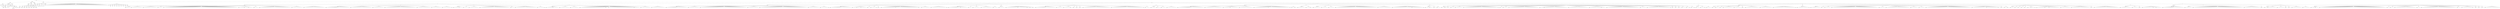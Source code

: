 graph Tree {
	"t0" [label = "TEI"];
	"t1" [label = "teiHeader"];
	"t2" [label = "fileDesc"];
	"t3" [label = "titleStmt"];
	"t4" [label = "title"];
	"t5" [label = "title"];
	"t6" [label = "author"];
	"t7" [label = "idno"];
	"t8" [label = "idno"];
	"t9" [label = "persName"];
	"t10" [label = "forename"];
	"t11" [label = "surname"];
	"t12" [label = "publicationStmt"];
	"t13" [label = "publisher"];
	"t14" [label = "idno"];
	"t15" [label = "idno"];
	"t16" [label = "availability"];
	"t17" [label = "licence"];
	"t18" [label = "ab"];
	"t19" [label = "ref"];
	"t20" [label = "sourceDesc"];
	"t21" [label = "bibl"];
	"t22" [label = "name"];
	"t23" [label = "idno"];
	"t24" [label = "idno"];
	"t25" [label = "availability"];
	"t26" [label = "licence"];
	"t27" [label = "ab"];
	"t28" [label = "ref"];
	"t29" [label = "bibl"];
	"t30" [label = "date"];
	"t31" [label = "date"];
	"t32" [label = "idno"];
	"t33" [label = "profileDesc"];
	"t34" [label = "particDesc"];
	"t35" [label = "listPerson"];
	"t36" [label = "person"];
	"t37" [label = "persName"];
	"t38" [label = "person"];
	"t39" [label = "persName"];
	"t40" [label = "person"];
	"t41" [label = "persName"];
	"t42" [label = "person"];
	"t43" [label = "persName"];
	"t44" [label = "person"];
	"t45" [label = "persName"];
	"t46" [label = "person"];
	"t47" [label = "persName"];
	"t48" [label = "person"];
	"t49" [label = "persName"];
	"t50" [label = "person"];
	"t51" [label = "persName"];
	"t52" [label = "textClass"];
	"t53" [label = "keywords"];
	"t54" [label = "term"];
	"t55" [label = "term"];
	"t56" [label = "classCode"];
	"t57" [label = "revisionDesc"];
	"t58" [label = "listChange"];
	"t59" [label = "change"];
	"t60" [label = "text"];
	"t61" [label = "front"];
	"t62" [label = "docTitle"];
	"t63" [label = "titlePart"];
	"t64" [label = "titlePart"];
	"t65" [label = "docDate"];
	"t66" [label = "docAuthor"];
	"t67" [label = "div"];
	"t68" [label = "div"];
	"t69" [label = "head"];
	"t70" [label = "p"];
	"t71" [label = "p"];
	"t72" [label = "p"];
	"t73" [label = "div"];
	"t74" [label = "p"];
	"t75" [label = "performance"];
	"t76" [label = "ab"];
	"t77" [label = "div"];
	"t78" [label = "head"];
	"t79" [label = "p"];
	"t80" [label = "p"];
	"t81" [label = "p"];
	"t82" [label = "p"];
	"t83" [label = "p"];
	"t84" [label = "p"];
	"t85" [label = "p"];
	"t86" [label = "p"];
	"t87" [label = "p"];
	"t88" [label = "p"];
	"t89" [label = "p"];
	"t90" [label = "p"];
	"t91" [label = "p"];
	"t92" [label = "p"];
	"t93" [label = "p"];
	"t94" [label = "p"];
	"t95" [label = "p"];
	"t96" [label = "p"];
	"t97" [label = "p"];
	"t98" [label = "p"];
	"t99" [label = "p"];
	"t100" [label = "p"];
	"t101" [label = "p"];
	"t102" [label = "p"];
	"t103" [label = "p"];
	"t104" [label = "p"];
	"t105" [label = "p"];
	"t106" [label = "p"];
	"t107" [label = "p"];
	"t108" [label = "p"];
	"t109" [label = "p"];
	"t110" [label = "p"];
	"t111" [label = "p"];
	"t112" [label = "p"];
	"t113" [label = "p"];
	"t114" [label = "p"];
	"t115" [label = "p"];
	"t116" [label = "p"];
	"t117" [label = "p"];
	"t118" [label = "p"];
	"t119" [label = "p"];
	"t120" [label = "p"];
	"t121" [label = "p"];
	"t122" [label = "p"];
	"t123" [label = "p"];
	"t124" [label = "p"];
	"t125" [label = "p"];
	"t126" [label = "p"];
	"t127" [label = "p"];
	"t128" [label = "castList"];
	"t129" [label = "head"];
	"t130" [label = "castItem"];
	"t131" [label = "role"];
	"t132" [label = "castItem"];
	"t133" [label = "role"];
	"t134" [label = "castItem"];
	"t135" [label = "role"];
	"t136" [label = "castItem"];
	"t137" [label = "role"];
	"t138" [label = "castItem"];
	"t139" [label = "role"];
	"t140" [label = "castItem"];
	"t141" [label = "role"];
	"t142" [label = "castItem"];
	"t143" [label = "role"];
	"t144" [label = "castItem"];
	"t145" [label = "role"];
	"t146" [label = "castItem"];
	"t147" [label = "role"];
	"t148" [label = "body"];
	"t149" [label = "div"];
	"t150" [label = "head"];
	"t151" [label = "div"];
	"t152" [label = "head"];
	"t153" [label = "sp"];
	"t154" [label = "speaker"];
	"t155" [label = "l"];
	"t156" [label = "l"];
	"t157" [label = "l"];
	"t158" [label = "sp"];
	"t159" [label = "speaker"];
	"t160" [label = "l"];
	"t161" [label = "l"];
	"t162" [label = "l"];
	"t163" [label = "l"];
	"t164" [label = "l"];
	"t165" [label = "l"];
	"t166" [label = "l"];
	"t167" [label = "l"];
	"t168" [label = "sp"];
	"t169" [label = "speaker"];
	"t170" [label = "l"];
	"t171" [label = "l"];
	"t172" [label = "l"];
	"t173" [label = "l"];
	"t174" [label = "l"];
	"t175" [label = "l"];
	"t176" [label = "l"];
	"t177" [label = "l"];
	"t178" [label = "l"];
	"t179" [label = "l"];
	"t180" [label = "sp"];
	"t181" [label = "speaker"];
	"t182" [label = "l"];
	"t183" [label = "l"];
	"t184" [label = "l"];
	"t185" [label = "sp"];
	"t186" [label = "speaker"];
	"t187" [label = "l"];
	"t188" [label = "l"];
	"t189" [label = "l"];
	"t190" [label = "l"];
	"t191" [label = "l"];
	"t192" [label = "l"];
	"t193" [label = "l"];
	"t194" [label = "l"];
	"t195" [label = "l"];
	"t196" [label = "l"];
	"t197" [label = "l"];
	"t198" [label = "l"];
	"t199" [label = "l"];
	"t200" [label = "l"];
	"t201" [label = "l"];
	"t202" [label = "l"];
	"t203" [label = "l"];
	"t204" [label = "l"];
	"t205" [label = "l"];
	"t206" [label = "l"];
	"t207" [label = "l"];
	"t208" [label = "l"];
	"t209" [label = "l"];
	"t210" [label = "l"];
	"t211" [label = "l"];
	"t212" [label = "l"];
	"t213" [label = "l"];
	"t214" [label = "l"];
	"t215" [label = "l"];
	"t216" [label = "l"];
	"t217" [label = "l"];
	"t218" [label = "l"];
	"t219" [label = "l"];
	"t220" [label = "l"];
	"t221" [label = "l"];
	"t222" [label = "l"];
	"t223" [label = "l"];
	"t224" [label = "l"];
	"t225" [label = "l"];
	"t226" [label = "l"];
	"t227" [label = "l"];
	"t228" [label = "l"];
	"t229" [label = "l"];
	"t230" [label = "l"];
	"t231" [label = "l"];
	"t232" [label = "l"];
	"t233" [label = "l"];
	"t234" [label = "l"];
	"t235" [label = "l"];
	"t236" [label = "l"];
	"t237" [label = "l"];
	"t238" [label = "l"];
	"t239" [label = "l"];
	"t240" [label = "l"];
	"t241" [label = "l"];
	"t242" [label = "l"];
	"t243" [label = "l"];
	"t244" [label = "l"];
	"t245" [label = "sp"];
	"t246" [label = "speaker"];
	"t247" [label = "l"];
	"t248" [label = "l"];
	"t249" [label = "l"];
	"t250" [label = "stage"];
	"t251" [label = "l"];
	"t252" [label = "l"];
	"t253" [label = "stage"];
	"t254" [label = "l"];
	"t255" [label = "l"];
	"t256" [label = "l"];
	"t257" [label = "sp"];
	"t258" [label = "speaker"];
	"t259" [label = "l"];
	"t260" [label = "l"];
	"t261" [label = "l"];
	"t262" [label = "sp"];
	"t263" [label = "speaker"];
	"t264" [label = "l"];
	"t265" [label = "l"];
	"t266" [label = "l"];
	"t267" [label = "l"];
	"t268" [label = "l"];
	"t269" [label = "l"];
	"t270" [label = "l"];
	"t271" [label = "l"];
	"t272" [label = "l"];
	"t273" [label = "l"];
	"t274" [label = "l"];
	"t275" [label = "l"];
	"t276" [label = "l"];
	"t277" [label = "l"];
	"t278" [label = "l"];
	"t279" [label = "l"];
	"t280" [label = "l"];
	"t281" [label = "l"];
	"t282" [label = "l"];
	"t283" [label = "l"];
	"t284" [label = "l"];
	"t285" [label = "l"];
	"t286" [label = "l"];
	"t287" [label = "l"];
	"t288" [label = "sp"];
	"t289" [label = "speaker"];
	"t290" [label = "l"];
	"t291" [label = "l"];
	"t292" [label = "l"];
	"t293" [label = "l"];
	"t294" [label = "l"];
	"t295" [label = "l"];
	"t296" [label = "l"];
	"t297" [label = "l"];
	"t298" [label = "sp"];
	"t299" [label = "speaker"];
	"t300" [label = "l"];
	"t301" [label = "l"];
	"t302" [label = "l"];
	"t303" [label = "l"];
	"t304" [label = "l"];
	"t305" [label = "l"];
	"t306" [label = "l"];
	"t307" [label = "l"];
	"t308" [label = "l"];
	"t309" [label = "l"];
	"t310" [label = "l"];
	"t311" [label = "l"];
	"t312" [label = "l"];
	"t313" [label = "l"];
	"t314" [label = "l"];
	"t315" [label = "l"];
	"t316" [label = "div"];
	"t317" [label = "head"];
	"t318" [label = "sp"];
	"t319" [label = "speaker"];
	"t320" [label = "l"];
	"t321" [label = "l"];
	"t322" [label = "l"];
	"t323" [label = "l"];
	"t324" [label = "l"];
	"t325" [label = "l"];
	"t326" [label = "l"];
	"t327" [label = "l"];
	"t328" [label = "l"];
	"t329" [label = "l"];
	"t330" [label = "l"];
	"t331" [label = "l"];
	"t332" [label = "l"];
	"t333" [label = "l"];
	"t334" [label = "l"];
	"t335" [label = "l"];
	"t336" [label = "l"];
	"t337" [label = "l"];
	"t338" [label = "sp"];
	"t339" [label = "speaker"];
	"t340" [label = "l"];
	"t341" [label = "l"];
	"t342" [label = "l"];
	"t343" [label = "l"];
	"t344" [label = "l"];
	"t345" [label = "l"];
	"t346" [label = "l"];
	"t347" [label = "l"];
	"t348" [label = "l"];
	"t349" [label = "l"];
	"t350" [label = "l"];
	"t351" [label = "l"];
	"t352" [label = "l"];
	"t353" [label = "l"];
	"t354" [label = "l"];
	"t355" [label = "l"];
	"t356" [label = "sp"];
	"t357" [label = "speaker"];
	"t358" [label = "l"];
	"t359" [label = "l"];
	"t360" [label = "l"];
	"t361" [label = "l"];
	"t362" [label = "l"];
	"t363" [label = "l"];
	"t364" [label = "l"];
	"t365" [label = "l"];
	"t366" [label = "sp"];
	"t367" [label = "speaker"];
	"t368" [label = "l"];
	"t369" [label = "l"];
	"t370" [label = "l"];
	"t371" [label = "l"];
	"t372" [label = "l"];
	"t373" [label = "l"];
	"t374" [label = "l"];
	"t375" [label = "l"];
	"t376" [label = "l"];
	"t377" [label = "l"];
	"t378" [label = "l"];
	"t379" [label = "l"];
	"t380" [label = "l"];
	"t381" [label = "l"];
	"t382" [label = "l"];
	"t383" [label = "l"];
	"t384" [label = "l"];
	"t385" [label = "l"];
	"t386" [label = "l"];
	"t387" [label = "l"];
	"t388" [label = "l"];
	"t389" [label = "l"];
	"t390" [label = "l"];
	"t391" [label = "l"];
	"t392" [label = "sp"];
	"t393" [label = "speaker"];
	"t394" [label = "l"];
	"t395" [label = "l"];
	"t396" [label = "l"];
	"t397" [label = "l"];
	"t398" [label = "l"];
	"t399" [label = "l"];
	"t400" [label = "l"];
	"t401" [label = "l"];
	"t402" [label = "l"];
	"t403" [label = "l"];
	"t404" [label = "sp"];
	"t405" [label = "speaker"];
	"t406" [label = "l"];
	"t407" [label = "l"];
	"t408" [label = "l"];
	"t409" [label = "l"];
	"t410" [label = "l"];
	"t411" [label = "l"];
	"t412" [label = "l"];
	"t413" [label = "sp"];
	"t414" [label = "speaker"];
	"t415" [label = "l"];
	"t416" [label = "l"];
	"t417" [label = "l"];
	"t418" [label = "l"];
	"t419" [label = "l"];
	"t420" [label = "l"];
	"t421" [label = "stage"];
	"t422" [label = "div"];
	"t423" [label = "head"];
	"t424" [label = "sp"];
	"t425" [label = "speaker"];
	"t426" [label = "l"];
	"t427" [label = "l"];
	"t428" [label = "l"];
	"t429" [label = "stage"];
	"t430" [label = "l"];
	"t431" [label = "l"];
	"t432" [label = "sp"];
	"t433" [label = "speaker"];
	"t434" [label = "l"];
	"t435" [label = "l"];
	"t436" [label = "l"];
	"t437" [label = "sp"];
	"t438" [label = "speaker"];
	"t439" [label = "l"];
	"t440" [label = "l"];
	"t441" [label = "l"];
	"t442" [label = "l"];
	"t443" [label = "l"];
	"t444" [label = "l"];
	"t445" [label = "l"];
	"t446" [label = "sp"];
	"t447" [label = "speaker"];
	"t448" [label = "l"];
	"t449" [label = "l"];
	"t450" [label = "l"];
	"t451" [label = "l"];
	"t452" [label = "l"];
	"t453" [label = "l"];
	"t454" [label = "l"];
	"t455" [label = "l"];
	"t456" [label = "l"];
	"t457" [label = "l"];
	"t458" [label = "l"];
	"t459" [label = "l"];
	"t460" [label = "l"];
	"t461" [label = "l"];
	"t462" [label = "l"];
	"t463" [label = "l"];
	"t464" [label = "l"];
	"t465" [label = "l"];
	"t466" [label = "l"];
	"t467" [label = "l"];
	"t468" [label = "l"];
	"t469" [label = "l"];
	"t470" [label = "l"];
	"t471" [label = "sp"];
	"t472" [label = "speaker"];
	"t473" [label = "l"];
	"t474" [label = "l"];
	"t475" [label = "sp"];
	"t476" [label = "speaker"];
	"t477" [label = "l"];
	"t478" [label = "l"];
	"t479" [label = "l"];
	"t480" [label = "l"];
	"t481" [label = "l"];
	"t482" [label = "l"];
	"t483" [label = "l"];
	"t484" [label = "l"];
	"t485" [label = "l"];
	"t486" [label = "l"];
	"t487" [label = "l"];
	"t488" [label = "l"];
	"t489" [label = "l"];
	"t490" [label = "l"];
	"t491" [label = "l"];
	"t492" [label = "l"];
	"t493" [label = "sp"];
	"t494" [label = "speaker"];
	"t495" [label = "l"];
	"t496" [label = "l"];
	"t497" [label = "l"];
	"t498" [label = "l"];
	"t499" [label = "stage"];
	"t500" [label = "div"];
	"t501" [label = "head"];
	"t502" [label = "sp"];
	"t503" [label = "speaker"];
	"t504" [label = "l"];
	"t505" [label = "l"];
	"t506" [label = "l"];
	"t507" [label = "l"];
	"t508" [label = "stage"];
	"t509" [label = "l"];
	"t510" [label = "l"];
	"t511" [label = "l"];
	"t512" [label = "l"];
	"t513" [label = "sp"];
	"t514" [label = "speaker"];
	"t515" [label = "l"];
	"t516" [label = "l"];
	"t517" [label = "l"];
	"t518" [label = "l"];
	"t519" [label = "l"];
	"t520" [label = "l"];
	"t521" [label = "l"];
	"t522" [label = "sp"];
	"t523" [label = "speaker"];
	"t524" [label = "l"];
	"t525" [label = "l"];
	"t526" [label = "l"];
	"t527" [label = "l"];
	"t528" [label = "l"];
	"t529" [label = "l"];
	"t530" [label = "sp"];
	"t531" [label = "speaker"];
	"t532" [label = "l"];
	"t533" [label = "l"];
	"t534" [label = "l"];
	"t535" [label = "l"];
	"t536" [label = "l"];
	"t537" [label = "l"];
	"t538" [label = "l"];
	"t539" [label = "l"];
	"t540" [label = "l"];
	"t541" [label = "l"];
	"t542" [label = "l"];
	"t543" [label = "l"];
	"t544" [label = "l"];
	"t545" [label = "l"];
	"t546" [label = "l"];
	"t547" [label = "l"];
	"t548" [label = "l"];
	"t549" [label = "l"];
	"t550" [label = "l"];
	"t551" [label = "stage"];
	"t552" [label = "l"];
	"t553" [label = "stage"];
	"t554" [label = "l"];
	"t555" [label = "l"];
	"t556" [label = "l"];
	"t557" [label = "l"];
	"t558" [label = "l"];
	"t559" [label = "l"];
	"t560" [label = "l"];
	"t561" [label = "l"];
	"t562" [label = "l"];
	"t563" [label = "l"];
	"t564" [label = "l"];
	"t565" [label = "l"];
	"t566" [label = "l"];
	"t567" [label = "l"];
	"t568" [label = "l"];
	"t569" [label = "l"];
	"t570" [label = "l"];
	"t571" [label = "l"];
	"t572" [label = "l"];
	"t573" [label = "stage"];
	"t574" [label = "l"];
	"t575" [label = "l"];
	"t576" [label = "l"];
	"t577" [label = "l"];
	"t578" [label = "sp"];
	"t579" [label = "speaker"];
	"t580" [label = "l"];
	"t581" [label = "l"];
	"t582" [label = "l"];
	"t583" [label = "l"];
	"t584" [label = "l"];
	"t585" [label = "l"];
	"t586" [label = "l"];
	"t587" [label = "sp"];
	"t588" [label = "speaker"];
	"t589" [label = "l"];
	"t590" [label = "l"];
	"t591" [label = "l"];
	"t592" [label = "l"];
	"t593" [label = "l"];
	"t594" [label = "l"];
	"t595" [label = "l"];
	"t596" [label = "l"];
	"t597" [label = "l"];
	"t598" [label = "l"];
	"t599" [label = "div"];
	"t600" [label = "head"];
	"t601" [label = "div"];
	"t602" [label = "head"];
	"t603" [label = "sp"];
	"t604" [label = "speaker"];
	"t605" [label = "l"];
	"t606" [label = "l"];
	"t607" [label = "l"];
	"t608" [label = "l"];
	"t609" [label = "l"];
	"t610" [label = "l"];
	"t611" [label = "l"];
	"t612" [label = "l"];
	"t613" [label = "l"];
	"t614" [label = "l"];
	"t615" [label = "l"];
	"t616" [label = "l"];
	"t617" [label = "l"];
	"t618" [label = "l"];
	"t619" [label = "l"];
	"t620" [label = "l"];
	"t621" [label = "sp"];
	"t622" [label = "speaker"];
	"t623" [label = "l"];
	"t624" [label = "l"];
	"t625" [label = "l"];
	"t626" [label = "l"];
	"t627" [label = "l"];
	"t628" [label = "l"];
	"t629" [label = "l"];
	"t630" [label = "l"];
	"t631" [label = "sp"];
	"t632" [label = "speaker"];
	"t633" [label = "l"];
	"t634" [label = "l"];
	"t635" [label = "l"];
	"t636" [label = "l"];
	"t637" [label = "l"];
	"t638" [label = "l"];
	"t639" [label = "l"];
	"t640" [label = "l"];
	"t641" [label = "l"];
	"t642" [label = "l"];
	"t643" [label = "l"];
	"t644" [label = "l"];
	"t645" [label = "l"];
	"t646" [label = "l"];
	"t647" [label = "l"];
	"t648" [label = "l"];
	"t649" [label = "l"];
	"t650" [label = "l"];
	"t651" [label = "l"];
	"t652" [label = "l"];
	"t653" [label = "l"];
	"t654" [label = "l"];
	"t655" [label = "l"];
	"t656" [label = "l"];
	"t657" [label = "l"];
	"t658" [label = "l"];
	"t659" [label = "l"];
	"t660" [label = "l"];
	"t661" [label = "l"];
	"t662" [label = "l"];
	"t663" [label = "l"];
	"t664" [label = "l"];
	"t665" [label = "l"];
	"t666" [label = "l"];
	"t667" [label = "l"];
	"t668" [label = "l"];
	"t669" [label = "sp"];
	"t670" [label = "speaker"];
	"t671" [label = "l"];
	"t672" [label = "l"];
	"t673" [label = "l"];
	"t674" [label = "l"];
	"t675" [label = "l"];
	"t676" [label = "l"];
	"t677" [label = "l"];
	"t678" [label = "l"];
	"t679" [label = "sp"];
	"t680" [label = "speaker"];
	"t681" [label = "l"];
	"t682" [label = "l"];
	"t683" [label = "l"];
	"t684" [label = "l"];
	"t685" [label = "l"];
	"t686" [label = "l"];
	"t687" [label = "l"];
	"t688" [label = "l"];
	"t689" [label = "l"];
	"t690" [label = "l"];
	"t691" [label = "l"];
	"t692" [label = "l"];
	"t693" [label = "l"];
	"t694" [label = "l"];
	"t695" [label = "l"];
	"t696" [label = "l"];
	"t697" [label = "l"];
	"t698" [label = "l"];
	"t699" [label = "l"];
	"t700" [label = "l"];
	"t701" [label = "l"];
	"t702" [label = "l"];
	"t703" [label = "l"];
	"t704" [label = "l"];
	"t705" [label = "l"];
	"t706" [label = "l"];
	"t707" [label = "l"];
	"t708" [label = "l"];
	"t709" [label = "l"];
	"t710" [label = "l"];
	"t711" [label = "l"];
	"t712" [label = "l"];
	"t713" [label = "l"];
	"t714" [label = "l"];
	"t715" [label = "l"];
	"t716" [label = "l"];
	"t717" [label = "l"];
	"t718" [label = "sp"];
	"t719" [label = "speaker"];
	"t720" [label = "l"];
	"t721" [label = "l"];
	"t722" [label = "l"];
	"t723" [label = "l"];
	"t724" [label = "l"];
	"t725" [label = "l"];
	"t726" [label = "l"];
	"t727" [label = "l"];
	"t728" [label = "sp"];
	"t729" [label = "speaker"];
	"t730" [label = "l"];
	"t731" [label = "l"];
	"t732" [label = "l"];
	"t733" [label = "l"];
	"t734" [label = "l"];
	"t735" [label = "stage"];
	"t736" [label = "div"];
	"t737" [label = "head"];
	"t738" [label = "sp"];
	"t739" [label = "speaker"];
	"t740" [label = "l"];
	"t741" [label = "l"];
	"t742" [label = "l"];
	"t743" [label = "l"];
	"t744" [label = "l"];
	"t745" [label = "l"];
	"t746" [label = "l"];
	"t747" [label = "l"];
	"t748" [label = "l"];
	"t749" [label = "l"];
	"t750" [label = "l"];
	"t751" [label = "l"];
	"t752" [label = "l"];
	"t753" [label = "l"];
	"t754" [label = "l"];
	"t755" [label = "l"];
	"t756" [label = "sp"];
	"t757" [label = "speaker"];
	"t758" [label = "l"];
	"t759" [label = "l"];
	"t760" [label = "stage"];
	"t761" [label = "l"];
	"t762" [label = "l"];
	"t763" [label = "stage"];
	"t764" [label = "l"];
	"t765" [label = "l"];
	"t766" [label = "l"];
	"t767" [label = "l"];
	"t768" [label = "sp"];
	"t769" [label = "speaker"];
	"t770" [label = "l"];
	"t771" [label = "sp"];
	"t772" [label = "speaker"];
	"t773" [label = "l"];
	"t774" [label = "l"];
	"t775" [label = "l"];
	"t776" [label = "stage"];
	"t777" [label = "sp"];
	"t778" [label = "speaker"];
	"t779" [label = "l"];
	"t780" [label = "sp"];
	"t781" [label = "speaker"];
	"t782" [label = "l"];
	"t783" [label = "l"];
	"t784" [label = "l"];
	"t785" [label = "l"];
	"t786" [label = "l"];
	"t787" [label = "l"];
	"t788" [label = "l"];
	"t789" [label = "l"];
	"t790" [label = "l"];
	"t791" [label = "l"];
	"t792" [label = "note"];
	"t793" [label = "l"];
	"t794" [label = "l"];
	"t795" [label = "l"];
	"t796" [label = "l"];
	"t797" [label = "l"];
	"t798" [label = "l"];
	"t799" [label = "l"];
	"t800" [label = "l"];
	"t801" [label = "l"];
	"t802" [label = "l"];
	"t803" [label = "l"];
	"t804" [label = "l"];
	"t805" [label = "l"];
	"t806" [label = "l"];
	"t807" [label = "l"];
	"t808" [label = "l"];
	"t809" [label = "l"];
	"t810" [label = "stage"];
	"t811" [label = "l"];
	"t812" [label = "sp"];
	"t813" [label = "speaker"];
	"t814" [label = "l"];
	"t815" [label = "l"];
	"t816" [label = "l"];
	"t817" [label = "l"];
	"t818" [label = "l"];
	"t819" [label = "l"];
	"t820" [label = "sp"];
	"t821" [label = "speaker"];
	"t822" [label = "l"];
	"t823" [label = "l"];
	"t824" [label = "l"];
	"t825" [label = "l"];
	"t826" [label = "l"];
	"t827" [label = "l"];
	"t828" [label = "l"];
	"t829" [label = "l"];
	"t830" [label = "l"];
	"t831" [label = "l"];
	"t832" [label = "l"];
	"t833" [label = "stage"];
	"t834" [label = "div"];
	"t835" [label = "head"];
	"t836" [label = "sp"];
	"t837" [label = "speaker"];
	"t838" [label = "l"];
	"t839" [label = "l"];
	"t840" [label = "l"];
	"t841" [label = "l"];
	"t842" [label = "l"];
	"t843" [label = "l"];
	"t844" [label = "l"];
	"t845" [label = "l"];
	"t846" [label = "stage"];
	"t847" [label = "l"];
	"t848" [label = "l"];
	"t849" [label = "l"];
	"t850" [label = "l"];
	"t851" [label = "l"];
	"t852" [label = "sp"];
	"t853" [label = "speaker"];
	"t854" [label = "l"];
	"t855" [label = "l"];
	"t856" [label = "sp"];
	"t857" [label = "speaker"];
	"t858" [label = "l"];
	"t859" [label = "l"];
	"t860" [label = "l"];
	"t861" [label = "l"];
	"t862" [label = "l"];
	"t863" [label = "sp"];
	"t864" [label = "speaker"];
	"t865" [label = "l"];
	"t866" [label = "l"];
	"t867" [label = "l"];
	"t868" [label = "l"];
	"t869" [label = "l"];
	"t870" [label = "l"];
	"t871" [label = "l"];
	"t872" [label = "l"];
	"t873" [label = "sp"];
	"t874" [label = "speaker"];
	"t875" [label = "l"];
	"t876" [label = "l"];
	"t877" [label = "l"];
	"t878" [label = "div"];
	"t879" [label = "head"];
	"t880" [label = "sp"];
	"t881" [label = "speaker"];
	"t882" [label = "l"];
	"t883" [label = "l"];
	"t884" [label = "l"];
	"t885" [label = "l"];
	"t886" [label = "sp"];
	"t887" [label = "speaker"];
	"t888" [label = "l"];
	"t889" [label = "l"];
	"t890" [label = "l"];
	"t891" [label = "l"];
	"t892" [label = "l"];
	"t893" [label = "l"];
	"t894" [label = "l"];
	"t895" [label = "l"];
	"t896" [label = "stage"];
	"t897" [label = "l"];
	"t898" [label = "l"];
	"t899" [label = "l"];
	"t900" [label = "l"];
	"t901" [label = "l"];
	"t902" [label = "l"];
	"t903" [label = "stage"];
	"t904" [label = "l"];
	"t905" [label = "stage"];
	"t906" [label = "l"];
	"t907" [label = "stage"];
	"t908" [label = "l"];
	"t909" [label = "div"];
	"t910" [label = "head"];
	"t911" [label = "sp"];
	"t912" [label = "speaker"];
	"t913" [label = "l"];
	"t914" [label = "l"];
	"t915" [label = "l"];
	"t916" [label = "l"];
	"t917" [label = "l"];
	"t918" [label = "l"];
	"t919" [label = "l"];
	"t920" [label = "l"];
	"t921" [label = "l"];
	"t922" [label = "l"];
	"t923" [label = "l"];
	"t924" [label = "l"];
	"t925" [label = "l"];
	"t926" [label = "l"];
	"t927" [label = "l"];
	"t928" [label = "sp"];
	"t929" [label = "speaker"];
	"t930" [label = "l"];
	"t931" [label = "l"];
	"t932" [label = "l"];
	"t933" [label = "l"];
	"t934" [label = "sp"];
	"t935" [label = "speaker"];
	"t936" [label = "l"];
	"t937" [label = "l"];
	"t938" [label = "l"];
	"t939" [label = "l"];
	"t940" [label = "stage"];
	"t941" [label = "l"];
	"t942" [label = "sp"];
	"t943" [label = "speaker"];
	"t944" [label = "l"];
	"t945" [label = "sp"];
	"t946" [label = "speaker"];
	"t947" [label = "l"];
	"t948" [label = "sp"];
	"t949" [label = "speaker"];
	"t950" [label = "l"];
	"t951" [label = "sp"];
	"t952" [label = "speaker"];
	"t953" [label = "l"];
	"t954" [label = "l"];
	"t955" [label = "l"];
	"t956" [label = "l"];
	"t957" [label = "l"];
	"t958" [label = "l"];
	"t959" [label = "l"];
	"t960" [label = "l"];
	"t961" [label = "l"];
	"t962" [label = "l"];
	"t963" [label = "l"];
	"t964" [label = "l"];
	"t965" [label = "l"];
	"t966" [label = "l"];
	"t967" [label = "l"];
	"t968" [label = "l"];
	"t969" [label = "l"];
	"t970" [label = "l"];
	"t971" [label = "l"];
	"t972" [label = "l"];
	"t973" [label = "l"];
	"t974" [label = "sp"];
	"t975" [label = "speaker"];
	"t976" [label = "l"];
	"t977" [label = "l"];
	"t978" [label = "l"];
	"t979" [label = "l"];
	"t980" [label = "l"];
	"t981" [label = "l"];
	"t982" [label = "l"];
	"t983" [label = "l"];
	"t984" [label = "l"];
	"t985" [label = "l"];
	"t986" [label = "l"];
	"t987" [label = "l"];
	"t988" [label = "l"];
	"t989" [label = "l"];
	"t990" [label = "l"];
	"t991" [label = "l"];
	"t992" [label = "l"];
	"t993" [label = "l"];
	"t994" [label = "l"];
	"t995" [label = "l"];
	"t996" [label = "l"];
	"t997" [label = "l"];
	"t998" [label = "l"];
	"t999" [label = "l"];
	"t1000" [label = "stage"];
	"t1001" [label = "sp"];
	"t1002" [label = "speaker"];
	"t1003" [label = "l"];
	"t1004" [label = "l"];
	"t1005" [label = "l"];
	"t1006" [label = "div"];
	"t1007" [label = "head"];
	"t1008" [label = "sp"];
	"t1009" [label = "speaker"];
	"t1010" [label = "l"];
	"t1011" [label = "l"];
	"t1012" [label = "l"];
	"t1013" [label = "sp"];
	"t1014" [label = "speaker"];
	"t1015" [label = "l"];
	"t1016" [label = "l"];
	"t1017" [label = "sp"];
	"t1018" [label = "speaker"];
	"t1019" [label = "l"];
	"t1020" [label = "l"];
	"t1021" [label = "l"];
	"t1022" [label = "sp"];
	"t1023" [label = "speaker"];
	"t1024" [label = "l"];
	"t1025" [label = "l"];
	"t1026" [label = "l"];
	"t1027" [label = "l"];
	"t1028" [label = "l"];
	"t1029" [label = "l"];
	"t1030" [label = "l"];
	"t1031" [label = "div"];
	"t1032" [label = "head"];
	"t1033" [label = "div"];
	"t1034" [label = "head"];
	"t1035" [label = "sp"];
	"t1036" [label = "speaker"];
	"t1037" [label = "l"];
	"t1038" [label = "l"];
	"t1039" [label = "l"];
	"t1040" [label = "l"];
	"t1041" [label = "l"];
	"t1042" [label = "l"];
	"t1043" [label = "l"];
	"t1044" [label = "l"];
	"t1045" [label = "l"];
	"t1046" [label = "l"];
	"t1047" [label = "l"];
	"t1048" [label = "l"];
	"t1049" [label = "l"];
	"t1050" [label = "l"];
	"t1051" [label = "l"];
	"t1052" [label = "l"];
	"t1053" [label = "l"];
	"t1054" [label = "l"];
	"t1055" [label = "l"];
	"t1056" [label = "l"];
	"t1057" [label = "sp"];
	"t1058" [label = "speaker"];
	"t1059" [label = "l"];
	"t1060" [label = "l"];
	"t1061" [label = "l"];
	"t1062" [label = "l"];
	"t1063" [label = "l"];
	"t1064" [label = "l"];
	"t1065" [label = "l"];
	"t1066" [label = "l"];
	"t1067" [label = "l"];
	"t1068" [label = "l"];
	"t1069" [label = "l"];
	"t1070" [label = "l"];
	"t1071" [label = "l"];
	"t1072" [label = "sp"];
	"t1073" [label = "speaker"];
	"t1074" [label = "l"];
	"t1075" [label = "l"];
	"t1076" [label = "l"];
	"t1077" [label = "l"];
	"t1078" [label = "stage"];
	"t1079" [label = "l"];
	"t1080" [label = "l"];
	"t1081" [label = "l"];
	"t1082" [label = "l"];
	"t1083" [label = "l"];
	"t1084" [label = "l"];
	"t1085" [label = "sp"];
	"t1086" [label = "speaker"];
	"t1087" [label = "l"];
	"t1088" [label = "l"];
	"t1089" [label = "l"];
	"t1090" [label = "l"];
	"t1091" [label = "l"];
	"t1092" [label = "l"];
	"t1093" [label = "l"];
	"t1094" [label = "l"];
	"t1095" [label = "l"];
	"t1096" [label = "l"];
	"t1097" [label = "sp"];
	"t1098" [label = "speaker"];
	"t1099" [label = "l"];
	"t1100" [label = "l"];
	"t1101" [label = "l"];
	"t1102" [label = "l"];
	"t1103" [label = "l"];
	"t1104" [label = "l"];
	"t1105" [label = "l"];
	"t1106" [label = "l"];
	"t1107" [label = "l"];
	"t1108" [label = "l"];
	"t1109" [label = "note"];
	"t1110" [label = "l"];
	"t1111" [label = "l"];
	"t1112" [label = "l"];
	"t1113" [label = "l"];
	"t1114" [label = "l"];
	"t1115" [label = "l"];
	"t1116" [label = "l"];
	"t1117" [label = "l"];
	"t1118" [label = "l"];
	"t1119" [label = "l"];
	"t1120" [label = "l"];
	"t1121" [label = "l"];
	"t1122" [label = "l"];
	"t1123" [label = "l"];
	"t1124" [label = "l"];
	"t1125" [label = "l"];
	"t1126" [label = "stage"];
	"t1127" [label = "sp"];
	"t1128" [label = "speaker"];
	"t1129" [label = "l"];
	"t1130" [label = "stage"];
	"t1131" [label = "l"];
	"t1132" [label = "div"];
	"t1133" [label = "head"];
	"t1134" [label = "sp"];
	"t1135" [label = "speaker"];
	"t1136" [label = "l"];
	"t1137" [label = "l"];
	"t1138" [label = "l"];
	"t1139" [label = "l"];
	"t1140" [label = "l"];
	"t1141" [label = "sp"];
	"t1142" [label = "speaker"];
	"t1143" [label = "l"];
	"t1144" [label = "l"];
	"t1145" [label = "stage"];
	"t1146" [label = "l"];
	"t1147" [label = "div"];
	"t1148" [label = "head"];
	"t1149" [label = "sp"];
	"t1150" [label = "speaker"];
	"t1151" [label = "l"];
	"t1152" [label = "l"];
	"t1153" [label = "l"];
	"t1154" [label = "l"];
	"t1155" [label = "l"];
	"t1156" [label = "sp"];
	"t1157" [label = "speaker"];
	"t1158" [label = "l"];
	"t1159" [label = "l"];
	"t1160" [label = "l"];
	"t1161" [label = "l"];
	"t1162" [label = "sp"];
	"t1163" [label = "speaker"];
	"t1164" [label = "l"];
	"t1165" [label = "l"];
	"t1166" [label = "l"];
	"t1167" [label = "l"];
	"t1168" [label = "sp"];
	"t1169" [label = "speaker"];
	"t1170" [label = "l"];
	"t1171" [label = "l"];
	"t1172" [label = "l"];
	"t1173" [label = "l"];
	"t1174" [label = "l"];
	"t1175" [label = "l"];
	"t1176" [label = "l"];
	"t1177" [label = "l"];
	"t1178" [label = "l"];
	"t1179" [label = "l"];
	"t1180" [label = "l"];
	"t1181" [label = "l"];
	"t1182" [label = "l"];
	"t1183" [label = "l"];
	"t1184" [label = "l"];
	"t1185" [label = "l"];
	"t1186" [label = "l"];
	"t1187" [label = "l"];
	"t1188" [label = "l"];
	"t1189" [label = "l"];
	"t1190" [label = "l"];
	"t1191" [label = "l"];
	"t1192" [label = "l"];
	"t1193" [label = "l"];
	"t1194" [label = "l"];
	"t1195" [label = "l"];
	"t1196" [label = "l"];
	"t1197" [label = "l"];
	"t1198" [label = "l"];
	"t1199" [label = "l"];
	"t1200" [label = "l"];
	"t1201" [label = "l"];
	"t1202" [label = "sp"];
	"t1203" [label = "speaker"];
	"t1204" [label = "l"];
	"t1205" [label = "l"];
	"t1206" [label = "l"];
	"t1207" [label = "l"];
	"t1208" [label = "l"];
	"t1209" [label = "l"];
	"t1210" [label = "l"];
	"t1211" [label = "l"];
	"t1212" [label = "l"];
	"t1213" [label = "l"];
	"t1214" [label = "sp"];
	"t1215" [label = "speaker"];
	"t1216" [label = "l"];
	"t1217" [label = "l"];
	"t1218" [label = "l"];
	"t1219" [label = "l"];
	"t1220" [label = "l"];
	"t1221" [label = "l"];
	"t1222" [label = "l"];
	"t1223" [label = "l"];
	"t1224" [label = "l"];
	"t1225" [label = "l"];
	"t1226" [label = "l"];
	"t1227" [label = "l"];
	"t1228" [label = "l"];
	"t1229" [label = "l"];
	"t1230" [label = "stage"];
	"t1231" [label = "l"];
	"t1232" [label = "l"];
	"t1233" [label = "l"];
	"t1234" [label = "l"];
	"t1235" [label = "l"];
	"t1236" [label = "l"];
	"t1237" [label = "l"];
	"t1238" [label = "l"];
	"t1239" [label = "stage"];
	"t1240" [label = "div"];
	"t1241" [label = "head"];
	"t1242" [label = "sp"];
	"t1243" [label = "speaker"];
	"t1244" [label = "l"];
	"t1245" [label = "l"];
	"t1246" [label = "stage"];
	"t1247" [label = "l"];
	"t1248" [label = "l"];
	"t1249" [label = "sp"];
	"t1250" [label = "speaker"];
	"t1251" [label = "l"];
	"t1252" [label = "sp"];
	"t1253" [label = "speaker"];
	"t1254" [label = "l"];
	"t1255" [label = "l"];
	"t1256" [label = "div"];
	"t1257" [label = "head"];
	"t1258" [label = "sp"];
	"t1259" [label = "speaker"];
	"t1260" [label = "l"];
	"t1261" [label = "sp"];
	"t1262" [label = "speaker"];
	"t1263" [label = "l"];
	"t1264" [label = "stage"];
	"t1265" [label = "l"];
	"t1266" [label = "sp"];
	"t1267" [label = "speaker"];
	"t1268" [label = "l"];
	"t1269" [label = "l"];
	"t1270" [label = "sp"];
	"t1271" [label = "speaker"];
	"t1272" [label = "l"];
	"t1273" [label = "l"];
	"t1274" [label = "l"];
	"t1275" [label = "l"];
	"t1276" [label = "l"];
	"t1277" [label = "sp"];
	"t1278" [label = "speaker"];
	"t1279" [label = "l"];
	"t1280" [label = "l"];
	"t1281" [label = "l"];
	"t1282" [label = "l"];
	"t1283" [label = "l"];
	"t1284" [label = "l"];
	"t1285" [label = "l"];
	"t1286" [label = "l"];
	"t1287" [label = "l"];
	"t1288" [label = "l"];
	"t1289" [label = "l"];
	"t1290" [label = "l"];
	"t1291" [label = "l"];
	"t1292" [label = "l"];
	"t1293" [label = "l"];
	"t1294" [label = "l"];
	"t1295" [label = "l"];
	"t1296" [label = "l"];
	"t1297" [label = "l"];
	"t1298" [label = "l"];
	"t1299" [label = "l"];
	"t1300" [label = "l"];
	"t1301" [label = "l"];
	"t1302" [label = "l"];
	"t1303" [label = "l"];
	"t1304" [label = "l"];
	"t1305" [label = "stage"];
	"t1306" [label = "sp"];
	"t1307" [label = "speaker"];
	"t1308" [label = "l"];
	"t1309" [label = "sp"];
	"t1310" [label = "speaker"];
	"t1311" [label = "l"];
	"t1312" [label = "l"];
	"t1313" [label = "l"];
	"t1314" [label = "sp"];
	"t1315" [label = "speaker"];
	"t1316" [label = "l"];
	"t1317" [label = "l"];
	"t1318" [label = "l"];
	"t1319" [label = "l"];
	"t1320" [label = "l"];
	"t1321" [label = "l"];
	"t1322" [label = "l"];
	"t1323" [label = "l"];
	"t1324" [label = "l"];
	"t1325" [label = "l"];
	"t1326" [label = "l"];
	"t1327" [label = "l"];
	"t1328" [label = "l"];
	"t1329" [label = "l"];
	"t1330" [label = "l"];
	"t1331" [label = "l"];
	"t1332" [label = "l"];
	"t1333" [label = "l"];
	"t1334" [label = "l"];
	"t1335" [label = "l"];
	"t1336" [label = "l"];
	"t1337" [label = "l"];
	"t1338" [label = "l"];
	"t1339" [label = "sp"];
	"t1340" [label = "speaker"];
	"t1341" [label = "l"];
	"t1342" [label = "l"];
	"t1343" [label = "stage"];
	"t1344" [label = "l"];
	"t1345" [label = "l"];
	"t1346" [label = "l"];
	"t1347" [label = "l"];
	"t1348" [label = "l"];
	"t1349" [label = "l"];
	"t1350" [label = "l"];
	"t1351" [label = "l"];
	"t1352" [label = "l"];
	"t1353" [label = "l"];
	"t1354" [label = "l"];
	"t1355" [label = "l"];
	"t1356" [label = "l"];
	"t1357" [label = "l"];
	"t1358" [label = "l"];
	"t1359" [label = "l"];
	"t1360" [label = "l"];
	"t1361" [label = "l"];
	"t1362" [label = "sp"];
	"t1363" [label = "speaker"];
	"t1364" [label = "l"];
	"t1365" [label = "l"];
	"t1366" [label = "l"];
	"t1367" [label = "l"];
	"t1368" [label = "l"];
	"t1369" [label = "l"];
	"t1370" [label = "l"];
	"t1371" [label = "l"];
	"t1372" [label = "l"];
	"t1373" [label = "l"];
	"t1374" [label = "l"];
	"t1375" [label = "l"];
	"t1376" [label = "l"];
	"t1377" [label = "l"];
	"t1378" [label = "l"];
	"t1379" [label = "sp"];
	"t1380" [label = "speaker"];
	"t1381" [label = "l"];
	"t1382" [label = "l"];
	"t1383" [label = "l"];
	"t1384" [label = "l"];
	"t1385" [label = "l"];
	"t1386" [label = "l"];
	"t1387" [label = "l"];
	"t1388" [label = "l"];
	"t1389" [label = "stage"];
	"t1390" [label = "l"];
	"t1391" [label = "l"];
	"t1392" [label = "l"];
	"t1393" [label = "sp"];
	"t1394" [label = "speaker"];
	"t1395" [label = "l"];
	"t1396" [label = "l"];
	"t1397" [label = "l"];
	"t1398" [label = "l"];
	"t1399" [label = "l"];
	"t1400" [label = "l"];
	"t1401" [label = "l"];
	"t1402" [label = "l"];
	"t1403" [label = "l"];
	"t1404" [label = "l"];
	"t1405" [label = "l"];
	"t1406" [label = "l"];
	"t1407" [label = "l"];
	"t1408" [label = "l"];
	"t1409" [label = "l"];
	"t1410" [label = "l"];
	"t1411" [label = "l"];
	"t1412" [label = "l"];
	"t1413" [label = "l"];
	"t1414" [label = "l"];
	"t1415" [label = "l"];
	"t1416" [label = "l"];
	"t1417" [label = "l"];
	"t1418" [label = "l"];
	"t1419" [label = "l"];
	"t1420" [label = "sp"];
	"t1421" [label = "speaker"];
	"t1422" [label = "l"];
	"t1423" [label = "l"];
	"t1424" [label = "l"];
	"t1425" [label = "l"];
	"t1426" [label = "sp"];
	"t1427" [label = "speaker"];
	"t1428" [label = "l"];
	"t1429" [label = "l"];
	"t1430" [label = "l"];
	"t1431" [label = "l"];
	"t1432" [label = "l"];
	"t1433" [label = "l"];
	"t1434" [label = "l"];
	"t1435" [label = "l"];
	"t1436" [label = "l"];
	"t1437" [label = "l"];
	"t1438" [label = "l"];
	"t1439" [label = "l"];
	"t1440" [label = "l"];
	"t1441" [label = "l"];
	"t1442" [label = "l"];
	"t1443" [label = "l"];
	"t1444" [label = "l"];
	"t1445" [label = "stage"];
	"t1446" [label = "sp"];
	"t1447" [label = "speaker"];
	"t1448" [label = "l"];
	"t1449" [label = "sp"];
	"t1450" [label = "speaker"];
	"t1451" [label = "l"];
	"t1452" [label = "sp"];
	"t1453" [label = "speaker"];
	"t1454" [label = "l"];
	"t1455" [label = "sp"];
	"t1456" [label = "speaker"];
	"t1457" [label = "l"];
	"t1458" [label = "l"];
	"t1459" [label = "sp"];
	"t1460" [label = "speaker"];
	"t1461" [label = "l"];
	"t1462" [label = "stage"];
	"t1463" [label = "sp"];
	"t1464" [label = "speaker"];
	"t1465" [label = "l"];
	"t1466" [label = "stage"];
	"t1467" [label = "div"];
	"t1468" [label = "head"];
	"t1469" [label = "sp"];
	"t1470" [label = "speaker"];
	"t1471" [label = "l"];
	"t1472" [label = "l"];
	"t1473" [label = "sp"];
	"t1474" [label = "speaker"];
	"t1475" [label = "l"];
	"t1476" [label = "l"];
	"t1477" [label = "stage"];
	"t1478" [label = "sp"];
	"t1479" [label = "speaker"];
	"t1480" [label = "l"];
	"t1481" [label = "l"];
	"t1482" [label = "l"];
	"t1483" [label = "div"];
	"t1484" [label = "head"];
	"t1485" [label = "div"];
	"t1486" [label = "head"];
	"t1487" [label = "sp"];
	"t1488" [label = "speaker"];
	"t1489" [label = "l"];
	"t1490" [label = "sp"];
	"t1491" [label = "speaker"];
	"t1492" [label = "l"];
	"t1493" [label = "l"];
	"t1494" [label = "sp"];
	"t1495" [label = "speaker"];
	"t1496" [label = "l"];
	"t1497" [label = "sp"];
	"t1498" [label = "speaker"];
	"t1499" [label = "l"];
	"t1500" [label = "l"];
	"t1501" [label = "l"];
	"t1502" [label = "l"];
	"t1503" [label = "l"];
	"t1504" [label = "l"];
	"t1505" [label = "l"];
	"t1506" [label = "sp"];
	"t1507" [label = "speaker"];
	"t1508" [label = "l"];
	"t1509" [label = "l"];
	"t1510" [label = "l"];
	"t1511" [label = "l"];
	"t1512" [label = "l"];
	"t1513" [label = "sp"];
	"t1514" [label = "speaker"];
	"t1515" [label = "l"];
	"t1516" [label = "sp"];
	"t1517" [label = "speaker"];
	"t1518" [label = "l"];
	"t1519" [label = "l"];
	"t1520" [label = "l"];
	"t1521" [label = "l"];
	"t1522" [label = "l"];
	"t1523" [label = "l"];
	"t1524" [label = "l"];
	"t1525" [label = "l"];
	"t1526" [label = "l"];
	"t1527" [label = "l"];
	"t1528" [label = "sp"];
	"t1529" [label = "speaker"];
	"t1530" [label = "l"];
	"t1531" [label = "l"];
	"t1532" [label = "l"];
	"t1533" [label = "l"];
	"t1534" [label = "l"];
	"t1535" [label = "l"];
	"t1536" [label = "l"];
	"t1537" [label = "l"];
	"t1538" [label = "l"];
	"t1539" [label = "sp"];
	"t1540" [label = "speaker"];
	"t1541" [label = "l"];
	"t1542" [label = "l"];
	"t1543" [label = "l"];
	"t1544" [label = "l"];
	"t1545" [label = "l"];
	"t1546" [label = "l"];
	"t1547" [label = "l"];
	"t1548" [label = "l"];
	"t1549" [label = "l"];
	"t1550" [label = "l"];
	"t1551" [label = "l"];
	"t1552" [label = "l"];
	"t1553" [label = "l"];
	"t1554" [label = "l"];
	"t1555" [label = "l"];
	"t1556" [label = "l"];
	"t1557" [label = "stage"];
	"t1558" [label = "div"];
	"t1559" [label = "head"];
	"t1560" [label = "sp"];
	"t1561" [label = "speaker"];
	"t1562" [label = "l"];
	"t1563" [label = "l"];
	"t1564" [label = "l"];
	"t1565" [label = "l"];
	"t1566" [label = "l"];
	"t1567" [label = "l"];
	"t1568" [label = "l"];
	"t1569" [label = "l"];
	"t1570" [label = "stage"];
	"t1571" [label = "div"];
	"t1572" [label = "head"];
	"t1573" [label = "sp"];
	"t1574" [label = "speaker"];
	"t1575" [label = "l"];
	"t1576" [label = "l"];
	"t1577" [label = "l"];
	"t1578" [label = "l"];
	"t1579" [label = "l"];
	"t1580" [label = "l"];
	"t1581" [label = "l"];
	"t1582" [label = "sp"];
	"t1583" [label = "speaker"];
	"t1584" [label = "l"];
	"t1585" [label = "sp"];
	"t1586" [label = "speaker"];
	"t1587" [label = "l"];
	"t1588" [label = "l"];
	"t1589" [label = "l"];
	"t1590" [label = "l"];
	"t1591" [label = "sp"];
	"t1592" [label = "speaker"];
	"t1593" [label = "l"];
	"t1594" [label = "l"];
	"t1595" [label = "l"];
	"t1596" [label = "l"];
	"t1597" [label = "l"];
	"t1598" [label = "l"];
	"t1599" [label = "l"];
	"t1600" [label = "l"];
	"t1601" [label = "l"];
	"t1602" [label = "l"];
	"t1603" [label = "l"];
	"t1604" [label = "l"];
	"t1605" [label = "l"];
	"t1606" [label = "l"];
	"t1607" [label = "l"];
	"t1608" [label = "l"];
	"t1609" [label = "l"];
	"t1610" [label = "l"];
	"t1611" [label = "l"];
	"t1612" [label = "l"];
	"t1613" [label = "l"];
	"t1614" [label = "l"];
	"t1615" [label = "l"];
	"t1616" [label = "l"];
	"t1617" [label = "l"];
	"t1618" [label = "l"];
	"t1619" [label = "l"];
	"t1620" [label = "l"];
	"t1621" [label = "l"];
	"t1622" [label = "l"];
	"t1623" [label = "l"];
	"t1624" [label = "l"];
	"t1625" [label = "l"];
	"t1626" [label = "l"];
	"t1627" [label = "l"];
	"t1628" [label = "l"];
	"t1629" [label = "sp"];
	"t1630" [label = "speaker"];
	"t1631" [label = "l"];
	"t1632" [label = "l"];
	"t1633" [label = "l"];
	"t1634" [label = "l"];
	"t1635" [label = "sp"];
	"t1636" [label = "speaker"];
	"t1637" [label = "l"];
	"t1638" [label = "l"];
	"t1639" [label = "l"];
	"t1640" [label = "l"];
	"t1641" [label = "l"];
	"t1642" [label = "l"];
	"t1643" [label = "l"];
	"t1644" [label = "l"];
	"t1645" [label = "l"];
	"t1646" [label = "l"];
	"t1647" [label = "l"];
	"t1648" [label = "l"];
	"t1649" [label = "l"];
	"t1650" [label = "l"];
	"t1651" [label = "l"];
	"t1652" [label = "l"];
	"t1653" [label = "l"];
	"t1654" [label = "l"];
	"t1655" [label = "sp"];
	"t1656" [label = "speaker"];
	"t1657" [label = "l"];
	"t1658" [label = "l"];
	"t1659" [label = "l"];
	"t1660" [label = "l"];
	"t1661" [label = "l"];
	"t1662" [label = "sp"];
	"t1663" [label = "speaker"];
	"t1664" [label = "l"];
	"t1665" [label = "l"];
	"t1666" [label = "l"];
	"t1667" [label = "l"];
	"t1668" [label = "sp"];
	"t1669" [label = "speaker"];
	"t1670" [label = "l"];
	"t1671" [label = "l"];
	"t1672" [label = "l"];
	"t1673" [label = "l"];
	"t1674" [label = "l"];
	"t1675" [label = "l"];
	"t1676" [label = "l"];
	"t1677" [label = "l"];
	"t1678" [label = "l"];
	"t1679" [label = "l"];
	"t1680" [label = "l"];
	"t1681" [label = "l"];
	"t1682" [label = "l"];
	"t1683" [label = "l"];
	"t1684" [label = "l"];
	"t1685" [label = "l"];
	"t1686" [label = "l"];
	"t1687" [label = "l"];
	"t1688" [label = "l"];
	"t1689" [label = "l"];
	"t1690" [label = "l"];
	"t1691" [label = "l"];
	"t1692" [label = "l"];
	"t1693" [label = "l"];
	"t1694" [label = "l"];
	"t1695" [label = "l"];
	"t1696" [label = "l"];
	"t1697" [label = "l"];
	"t1698" [label = "l"];
	"t1699" [label = "l"];
	"t1700" [label = "l"];
	"t1701" [label = "l"];
	"t1702" [label = "l"];
	"t1703" [label = "l"];
	"t1704" [label = "l"];
	"t1705" [label = "sp"];
	"t1706" [label = "speaker"];
	"t1707" [label = "l"];
	"t1708" [label = "l"];
	"t1709" [label = "l"];
	"t1710" [label = "l"];
	"t1711" [label = "l"];
	"t1712" [label = "l"];
	"t1713" [label = "l"];
	"t1714" [label = "l"];
	"t1715" [label = "l"];
	"t1716" [label = "l"];
	"t1717" [label = "stage"];
	"t1718" [label = "l"];
	"t1719" [label = "l"];
	"t1720" [label = "l"];
	"t1721" [label = "l"];
	"t1722" [label = "l"];
	"t1723" [label = "l"];
	"t1724" [label = "l"];
	"t1725" [label = "l"];
	"t1726" [label = "stage"];
	"t1727" [label = "l"];
	"t1728" [label = "sp"];
	"t1729" [label = "speaker"];
	"t1730" [label = "l"];
	"t1731" [label = "sp"];
	"t1732" [label = "speaker"];
	"t1733" [label = "l"];
	"t1734" [label = "stage"];
	"t1735" [label = "l"];
	"t1736" [label = "div"];
	"t1737" [label = "head"];
	"t1738" [label = "sp"];
	"t1739" [label = "speaker"];
	"t1740" [label = "l"];
	"t1741" [label = "l"];
	"t1742" [label = "sp"];
	"t1743" [label = "speaker"];
	"t1744" [label = "l"];
	"t1745" [label = "sp"];
	"t1746" [label = "speaker"];
	"t1747" [label = "l"];
	"t1748" [label = "sp"];
	"t1749" [label = "speaker"];
	"t1750" [label = "l"];
	"t1751" [label = "sp"];
	"t1752" [label = "speaker"];
	"t1753" [label = "l"];
	"t1754" [label = "sp"];
	"t1755" [label = "speaker"];
	"t1756" [label = "l"];
	"t1757" [label = "stage"];
	"t1758" [label = "l"];
	"t1759" [label = "l"];
	"t1760" [label = "stage"];
	"t1761" [label = "sp"];
	"t1762" [label = "speaker"];
	"t1763" [label = "l"];
	"t1764" [label = "l"];
	"t1765" [label = "l"];
	"t1766" [label = "l"];
	"t1767" [label = "l"];
	"t1768" [label = "stage"];
	"t1769" [label = "l"];
	"t1770" [label = "l"];
	"t1771" [label = "stage"];
	"t1772" [label = "l"];
	"t1773" [label = "l"];
	"t1774" [label = "l"];
	"t1775" [label = "l"];
	"t1776" [label = "l"];
	"t1777" [label = "l"];
	"t1778" [label = "l"];
	"t1779" [label = "l"];
	"t1780" [label = "sp"];
	"t1781" [label = "speaker"];
	"t1782" [label = "l"];
	"t1783" [label = "l"];
	"t1784" [label = "l"];
	"t1785" [label = "l"];
	"t1786" [label = "l"];
	"t1787" [label = "l"];
	"t1788" [label = "l"];
	"t1789" [label = "sp"];
	"t1790" [label = "speaker"];
	"t1791" [label = "l"];
	"t1792" [label = "l"];
	"t1793" [label = "l"];
	"t1794" [label = "l"];
	"t1795" [label = "l"];
	"t1796" [label = "l"];
	"t1797" [label = "l"];
	"t1798" [label = "l"];
	"t1799" [label = "l"];
	"t1800" [label = "l"];
	"t1801" [label = "l"];
	"t1802" [label = "l"];
	"t1803" [label = "l"];
	"t1804" [label = "l"];
	"t1805" [label = "sp"];
	"t1806" [label = "speaker"];
	"t1807" [label = "l"];
	"t1808" [label = "sp"];
	"t1809" [label = "speaker"];
	"t1810" [label = "l"];
	"t1811" [label = "l"];
	"t1812" [label = "l"];
	"t1813" [label = "l"];
	"t1814" [label = "l"];
	"t1815" [label = "l"];
	"t1816" [label = "l"];
	"t1817" [label = "l"];
	"t1818" [label = "l"];
	"t1819" [label = "l"];
	"t1820" [label = "l"];
	"t1821" [label = "l"];
	"t1822" [label = "l"];
	"t1823" [label = "l"];
	"t1824" [label = "l"];
	"t1825" [label = "l"];
	"t1826" [label = "l"];
	"t1827" [label = "l"];
	"t1828" [label = "l"];
	"t1829" [label = "div"];
	"t1830" [label = "head"];
	"t1831" [label = "sp"];
	"t1832" [label = "speaker"];
	"t1833" [label = "l"];
	"t1834" [label = "l"];
	"t1835" [label = "l"];
	"t1836" [label = "l"];
	"t1837" [label = "l"];
	"t1838" [label = "l"];
	"t1839" [label = "l"];
	"t1840" [label = "l"];
	"t1841" [label = "sp"];
	"t1842" [label = "speaker"];
	"t1843" [label = "l"];
	"t1844" [label = "l"];
	"t1845" [label = "l"];
	"t1846" [label = "l"];
	"t1847" [label = "sp"];
	"t1848" [label = "speaker"];
	"t1849" [label = "l"];
	"t1850" [label = "sp"];
	"t1851" [label = "speaker"];
	"t1852" [label = "l"];
	"t1853" [label = "l"];
	"t1854" [label = "l"];
	"t1855" [label = "l"];
	"t1856" [label = "l"];
	"t1857" [label = "l"];
	"t1858" [label = "l"];
	"t1859" [label = "stage"];
	"t1860" [label = "l"];
	"t1861" [label = "stage"];
	"t1862" [label = "l"];
	"t1863" [label = "l"];
	"t1864" [label = "l"];
	"t1865" [label = "l"];
	"t1866" [label = "div"];
	"t1867" [label = "head"];
	"t1868" [label = "div"];
	"t1869" [label = "head"];
	"t1870" [label = "stage"];
	"t1871" [label = "sp"];
	"t1872" [label = "speaker"];
	"t1873" [label = "l"];
	"t1874" [label = "l"];
	"t1875" [label = "l"];
	"t1876" [label = "l"];
	"t1877" [label = "l"];
	"t1878" [label = "l"];
	"t1879" [label = "l"];
	"t1880" [label = "l"];
	"t1881" [label = "l"];
	"t1882" [label = "l"];
	"t1883" [label = "l"];
	"t1884" [label = "l"];
	"t1885" [label = "l"];
	"t1886" [label = "l"];
	"t1887" [label = "l"];
	"t1888" [label = "l"];
	"t1889" [label = "div"];
	"t1890" [label = "head"];
	"t1891" [label = "sp"];
	"t1892" [label = "speaker"];
	"t1893" [label = "l"];
	"t1894" [label = "l"];
	"t1895" [label = "l"];
	"t1896" [label = "l"];
	"t1897" [label = "l"];
	"t1898" [label = "sp"];
	"t1899" [label = "speaker"];
	"t1900" [label = "l"];
	"t1901" [label = "l"];
	"t1902" [label = "l"];
	"t1903" [label = "l"];
	"t1904" [label = "l"];
	"t1905" [label = "l"];
	"t1906" [label = "l"];
	"t1907" [label = "l"];
	"t1908" [label = "l"];
	"t1909" [label = "l"];
	"t1910" [label = "l"];
	"t1911" [label = "l"];
	"t1912" [label = "l"];
	"t1913" [label = "l"];
	"t1914" [label = "l"];
	"t1915" [label = "l"];
	"t1916" [label = "l"];
	"t1917" [label = "l"];
	"t1918" [label = "l"];
	"t1919" [label = "l"];
	"t1920" [label = "l"];
	"t1921" [label = "l"];
	"t1922" [label = "l"];
	"t1923" [label = "l"];
	"t1924" [label = "l"];
	"t1925" [label = "l"];
	"t1926" [label = "l"];
	"t1927" [label = "l"];
	"t1928" [label = "l"];
	"t1929" [label = "l"];
	"t1930" [label = "l"];
	"t1931" [label = "l"];
	"t1932" [label = "l"];
	"t1933" [label = "l"];
	"t1934" [label = "l"];
	"t1935" [label = "l"];
	"t1936" [label = "l"];
	"t1937" [label = "l"];
	"t1938" [label = "l"];
	"t1939" [label = "sp"];
	"t1940" [label = "speaker"];
	"t1941" [label = "l"];
	"t1942" [label = "l"];
	"t1943" [label = "l"];
	"t1944" [label = "l"];
	"t1945" [label = "l"];
	"t1946" [label = "l"];
	"t1947" [label = "l"];
	"t1948" [label = "l"];
	"t1949" [label = "l"];
	"t1950" [label = "l"];
	"t1951" [label = "l"];
	"t1952" [label = "l"];
	"t1953" [label = "sp"];
	"t1954" [label = "speaker"];
	"t1955" [label = "l"];
	"t1956" [label = "div"];
	"t1957" [label = "head"];
	"t1958" [label = "sp"];
	"t1959" [label = "speaker"];
	"t1960" [label = "l"];
	"t1961" [label = "sp"];
	"t1962" [label = "speaker"];
	"t1963" [label = "l"];
	"t1964" [label = "l"];
	"t1965" [label = "l"];
	"t1966" [label = "l"];
	"t1967" [label = "l"];
	"t1968" [label = "l"];
	"t1969" [label = "sp"];
	"t1970" [label = "speaker"];
	"t1971" [label = "l"];
	"t1972" [label = "l"];
	"t1973" [label = "l"];
	"t1974" [label = "l"];
	"t1975" [label = "l"];
	"t1976" [label = "sp"];
	"t1977" [label = "speaker"];
	"t1978" [label = "l"];
	"t1979" [label = "sp"];
	"t1980" [label = "speaker"];
	"t1981" [label = "l"];
	"t1982" [label = "sp"];
	"t1983" [label = "speaker"];
	"t1984" [label = "l"];
	"t1985" [label = "l"];
	"t1986" [label = "l"];
	"t1987" [label = "l"];
	"t1988" [label = "l"];
	"t1989" [label = "l"];
	"t1990" [label = "l"];
	"t1991" [label = "sp"];
	"t1992" [label = "speaker"];
	"t1993" [label = "l"];
	"t1994" [label = "l"];
	"t1995" [label = "l"];
	"t1996" [label = "l"];
	"t1997" [label = "l"];
	"t1998" [label = "div"];
	"t1999" [label = "head"];
	"t2000" [label = "sp"];
	"t2001" [label = "speaker"];
	"t2002" [label = "l"];
	"t2003" [label = "l"];
	"t2004" [label = "stage"];
	"t2005" [label = "l"];
	"t2006" [label = "l"];
	"t2007" [label = "sp"];
	"t2008" [label = "speaker"];
	"t2009" [label = "l"];
	"t2010" [label = "l"];
	"t2011" [label = "l"];
	"t2012" [label = "l"];
	"t2013" [label = "l"];
	"t2014" [label = "l"];
	"t2015" [label = "l"];
	"t2016" [label = "l"];
	"t2017" [label = "l"];
	"t2018" [label = "l"];
	"t2019" [label = "l"];
	"t2020" [label = "l"];
	"t2021" [label = "l"];
	"t2022" [label = "l"];
	"t2023" [label = "l"];
	"t2024" [label = "l"];
	"t2025" [label = "l"];
	"t2026" [label = "l"];
	"t2027" [label = "l"];
	"t2028" [label = "l"];
	"t2029" [label = "l"];
	"t2030" [label = "l"];
	"t2031" [label = "l"];
	"t2032" [label = "l"];
	"t2033" [label = "l"];
	"t2034" [label = "l"];
	"t2035" [label = "l"];
	"t2036" [label = "l"];
	"t2037" [label = "l"];
	"t2038" [label = "l"];
	"t2039" [label = "l"];
	"t2040" [label = "l"];
	"t2041" [label = "l"];
	"t2042" [label = "l"];
	"t2043" [label = "l"];
	"t2044" [label = "l"];
	"t2045" [label = "l"];
	"t2046" [label = "l"];
	"t2047" [label = "l"];
	"t2048" [label = "l"];
	"t2049" [label = "l"];
	"t2050" [label = "l"];
	"t2051" [label = "l"];
	"t2052" [label = "l"];
	"t2053" [label = "l"];
	"t2054" [label = "l"];
	"t2055" [label = "l"];
	"t2056" [label = "l"];
	"t2057" [label = "l"];
	"t2058" [label = "l"];
	"t2059" [label = "l"];
	"t2060" [label = "l"];
	"t2061" [label = "sp"];
	"t2062" [label = "speaker"];
	"t2063" [label = "l"];
	"t2064" [label = "sp"];
	"t2065" [label = "speaker"];
	"t2066" [label = "l"];
	"t2067" [label = "l"];
	"t2068" [label = "sp"];
	"t2069" [label = "speaker"];
	"t2070" [label = "l"];
	"t2071" [label = "l"];
	"t2072" [label = "l"];
	"t2073" [label = "l"];
	"t2074" [label = "l"];
	"t2075" [label = "l"];
	"t2076" [label = "l"];
	"t2077" [label = "l"];
	"t2078" [label = "l"];
	"t2079" [label = "l"];
	"t2080" [label = "l"];
	"t2081" [label = "l"];
	"t2082" [label = "l"];
	"t2083" [label = "l"];
	"t2084" [label = "l"];
	"t2085" [label = "l"];
	"t2086" [label = "sp"];
	"t2087" [label = "speaker"];
	"t2088" [label = "l"];
	"t2089" [label = "l"];
	"t2090" [label = "sp"];
	"t2091" [label = "speaker"];
	"t2092" [label = "l"];
	"t2093" [label = "l"];
	"t2094" [label = "l"];
	"t2095" [label = "l"];
	"t2096" [label = "l"];
	"t2097" [label = "l"];
	"t2098" [label = "l"];
	"t2099" [label = "l"];
	"t2100" [label = "l"];
	"t2101" [label = "l"];
	"t2102" [label = "l"];
	"t2103" [label = "l"];
	"t2104" [label = "l"];
	"t2105" [label = "l"];
	"t2106" [label = "l"];
	"t2107" [label = "l"];
	"t2108" [label = "l"];
	"t2109" [label = "l"];
	"t2110" [label = "l"];
	"t2111" [label = "l"];
	"t2112" [label = "l"];
	"t2113" [label = "l"];
	"t2114" [label = "l"];
	"t2115" [label = "l"];
	"t2116" [label = "l"];
	"t2117" [label = "l"];
	"t2118" [label = "l"];
	"t2119" [label = "sp"];
	"t2120" [label = "speaker"];
	"t2121" [label = "l"];
	"t2122" [label = "l"];
	"t2123" [label = "sp"];
	"t2124" [label = "speaker"];
	"t2125" [label = "l"];
	"t2126" [label = "l"];
	"t2127" [label = "l"];
	"t2128" [label = "l"];
	"t2129" [label = "l"];
	"t2130" [label = "l"];
	"t2131" [label = "l"];
	"t2132" [label = "stage"];
	"t2133" [label = "l"];
	"t2134" [label = "sp"];
	"t2135" [label = "speaker"];
	"t2136" [label = "l"];
	"t2137" [label = "sp"];
	"t2138" [label = "speaker"];
	"t2139" [label = "l"];
	"t2140" [label = "sp"];
	"t2141" [label = "speaker"];
	"t2142" [label = "l"];
	"t2143" [label = "sp"];
	"t2144" [label = "speaker"];
	"t2145" [label = "l"];
	"t2146" [label = "l"];
	"t2147" [label = "l"];
	"t2148" [label = "l"];
	"t2149" [label = "l"];
	"t2150" [label = "l"];
	"t2151" [label = "l"];
	"t2152" [label = "l"];
	"t2153" [label = "l"];
	"t2154" [label = "l"];
	"t2155" [label = "l"];
	"t0" -- "t1";
	"t1" -- "t2";
	"t2" -- "t3";
	"t3" -- "t4";
	"t3" -- "t5";
	"t3" -- "t6";
	"t6" -- "t7";
	"t6" -- "t8";
	"t6" -- "t9";
	"t9" -- "t10";
	"t9" -- "t11";
	"t2" -- "t12";
	"t12" -- "t13";
	"t12" -- "t14";
	"t12" -- "t15";
	"t12" -- "t16";
	"t16" -- "t17";
	"t17" -- "t18";
	"t17" -- "t19";
	"t2" -- "t20";
	"t20" -- "t21";
	"t21" -- "t22";
	"t21" -- "t23";
	"t21" -- "t24";
	"t21" -- "t25";
	"t25" -- "t26";
	"t26" -- "t27";
	"t26" -- "t28";
	"t21" -- "t29";
	"t29" -- "t30";
	"t29" -- "t31";
	"t29" -- "t32";
	"t1" -- "t33";
	"t33" -- "t34";
	"t34" -- "t35";
	"t35" -- "t36";
	"t36" -- "t37";
	"t35" -- "t38";
	"t38" -- "t39";
	"t35" -- "t40";
	"t40" -- "t41";
	"t35" -- "t42";
	"t42" -- "t43";
	"t35" -- "t44";
	"t44" -- "t45";
	"t35" -- "t46";
	"t46" -- "t47";
	"t35" -- "t48";
	"t48" -- "t49";
	"t35" -- "t50";
	"t50" -- "t51";
	"t33" -- "t52";
	"t52" -- "t53";
	"t53" -- "t54";
	"t53" -- "t55";
	"t52" -- "t56";
	"t1" -- "t57";
	"t57" -- "t58";
	"t58" -- "t59";
	"t0" -- "t60";
	"t60" -- "t61";
	"t61" -- "t62";
	"t62" -- "t63";
	"t62" -- "t64";
	"t61" -- "t65";
	"t61" -- "t66";
	"t61" -- "t67";
	"t67" -- "t68";
	"t68" -- "t69";
	"t68" -- "t70";
	"t68" -- "t71";
	"t68" -- "t72";
	"t67" -- "t73";
	"t73" -- "t74";
	"t61" -- "t75";
	"t75" -- "t76";
	"t61" -- "t77";
	"t77" -- "t78";
	"t77" -- "t79";
	"t77" -- "t80";
	"t77" -- "t81";
	"t77" -- "t82";
	"t77" -- "t83";
	"t77" -- "t84";
	"t77" -- "t85";
	"t77" -- "t86";
	"t77" -- "t87";
	"t77" -- "t88";
	"t77" -- "t89";
	"t77" -- "t90";
	"t77" -- "t91";
	"t77" -- "t92";
	"t77" -- "t93";
	"t77" -- "t94";
	"t77" -- "t95";
	"t77" -- "t96";
	"t77" -- "t97";
	"t77" -- "t98";
	"t77" -- "t99";
	"t77" -- "t100";
	"t77" -- "t101";
	"t77" -- "t102";
	"t77" -- "t103";
	"t77" -- "t104";
	"t77" -- "t105";
	"t77" -- "t106";
	"t77" -- "t107";
	"t77" -- "t108";
	"t77" -- "t109";
	"t77" -- "t110";
	"t77" -- "t111";
	"t77" -- "t112";
	"t77" -- "t113";
	"t77" -- "t114";
	"t77" -- "t115";
	"t77" -- "t116";
	"t77" -- "t117";
	"t77" -- "t118";
	"t77" -- "t119";
	"t77" -- "t120";
	"t77" -- "t121";
	"t77" -- "t122";
	"t77" -- "t123";
	"t77" -- "t124";
	"t77" -- "t125";
	"t77" -- "t126";
	"t77" -- "t127";
	"t61" -- "t128";
	"t128" -- "t129";
	"t128" -- "t130";
	"t130" -- "t131";
	"t128" -- "t132";
	"t132" -- "t133";
	"t128" -- "t134";
	"t134" -- "t135";
	"t128" -- "t136";
	"t136" -- "t137";
	"t128" -- "t138";
	"t138" -- "t139";
	"t128" -- "t140";
	"t140" -- "t141";
	"t128" -- "t142";
	"t142" -- "t143";
	"t128" -- "t144";
	"t144" -- "t145";
	"t128" -- "t146";
	"t146" -- "t147";
	"t60" -- "t148";
	"t148" -- "t149";
	"t149" -- "t150";
	"t149" -- "t151";
	"t151" -- "t152";
	"t151" -- "t153";
	"t153" -- "t154";
	"t153" -- "t155";
	"t153" -- "t156";
	"t153" -- "t157";
	"t151" -- "t158";
	"t158" -- "t159";
	"t158" -- "t160";
	"t158" -- "t161";
	"t158" -- "t162";
	"t158" -- "t163";
	"t158" -- "t164";
	"t158" -- "t165";
	"t158" -- "t166";
	"t158" -- "t167";
	"t151" -- "t168";
	"t168" -- "t169";
	"t168" -- "t170";
	"t168" -- "t171";
	"t168" -- "t172";
	"t168" -- "t173";
	"t168" -- "t174";
	"t168" -- "t175";
	"t168" -- "t176";
	"t168" -- "t177";
	"t168" -- "t178";
	"t168" -- "t179";
	"t151" -- "t180";
	"t180" -- "t181";
	"t180" -- "t182";
	"t180" -- "t183";
	"t180" -- "t184";
	"t151" -- "t185";
	"t185" -- "t186";
	"t185" -- "t187";
	"t185" -- "t188";
	"t185" -- "t189";
	"t185" -- "t190";
	"t185" -- "t191";
	"t185" -- "t192";
	"t185" -- "t193";
	"t185" -- "t194";
	"t185" -- "t195";
	"t185" -- "t196";
	"t185" -- "t197";
	"t185" -- "t198";
	"t185" -- "t199";
	"t185" -- "t200";
	"t185" -- "t201";
	"t185" -- "t202";
	"t185" -- "t203";
	"t185" -- "t204";
	"t185" -- "t205";
	"t185" -- "t206";
	"t185" -- "t207";
	"t185" -- "t208";
	"t185" -- "t209";
	"t185" -- "t210";
	"t185" -- "t211";
	"t185" -- "t212";
	"t185" -- "t213";
	"t185" -- "t214";
	"t185" -- "t215";
	"t185" -- "t216";
	"t185" -- "t217";
	"t185" -- "t218";
	"t185" -- "t219";
	"t185" -- "t220";
	"t185" -- "t221";
	"t185" -- "t222";
	"t185" -- "t223";
	"t185" -- "t224";
	"t185" -- "t225";
	"t185" -- "t226";
	"t185" -- "t227";
	"t185" -- "t228";
	"t185" -- "t229";
	"t185" -- "t230";
	"t185" -- "t231";
	"t185" -- "t232";
	"t185" -- "t233";
	"t185" -- "t234";
	"t185" -- "t235";
	"t185" -- "t236";
	"t185" -- "t237";
	"t185" -- "t238";
	"t185" -- "t239";
	"t185" -- "t240";
	"t185" -- "t241";
	"t185" -- "t242";
	"t185" -- "t243";
	"t185" -- "t244";
	"t151" -- "t245";
	"t245" -- "t246";
	"t245" -- "t247";
	"t245" -- "t248";
	"t245" -- "t249";
	"t245" -- "t250";
	"t245" -- "t251";
	"t245" -- "t252";
	"t245" -- "t253";
	"t245" -- "t254";
	"t245" -- "t255";
	"t245" -- "t256";
	"t151" -- "t257";
	"t257" -- "t258";
	"t257" -- "t259";
	"t257" -- "t260";
	"t257" -- "t261";
	"t151" -- "t262";
	"t262" -- "t263";
	"t262" -- "t264";
	"t262" -- "t265";
	"t262" -- "t266";
	"t262" -- "t267";
	"t262" -- "t268";
	"t262" -- "t269";
	"t262" -- "t270";
	"t262" -- "t271";
	"t262" -- "t272";
	"t262" -- "t273";
	"t262" -- "t274";
	"t262" -- "t275";
	"t262" -- "t276";
	"t262" -- "t277";
	"t262" -- "t278";
	"t262" -- "t279";
	"t262" -- "t280";
	"t262" -- "t281";
	"t262" -- "t282";
	"t262" -- "t283";
	"t262" -- "t284";
	"t262" -- "t285";
	"t262" -- "t286";
	"t262" -- "t287";
	"t151" -- "t288";
	"t288" -- "t289";
	"t288" -- "t290";
	"t288" -- "t291";
	"t288" -- "t292";
	"t288" -- "t293";
	"t288" -- "t294";
	"t288" -- "t295";
	"t288" -- "t296";
	"t288" -- "t297";
	"t151" -- "t298";
	"t298" -- "t299";
	"t298" -- "t300";
	"t298" -- "t301";
	"t298" -- "t302";
	"t298" -- "t303";
	"t298" -- "t304";
	"t298" -- "t305";
	"t298" -- "t306";
	"t298" -- "t307";
	"t298" -- "t308";
	"t298" -- "t309";
	"t298" -- "t310";
	"t298" -- "t311";
	"t298" -- "t312";
	"t298" -- "t313";
	"t298" -- "t314";
	"t298" -- "t315";
	"t149" -- "t316";
	"t316" -- "t317";
	"t316" -- "t318";
	"t318" -- "t319";
	"t318" -- "t320";
	"t318" -- "t321";
	"t318" -- "t322";
	"t318" -- "t323";
	"t318" -- "t324";
	"t318" -- "t325";
	"t318" -- "t326";
	"t318" -- "t327";
	"t318" -- "t328";
	"t318" -- "t329";
	"t318" -- "t330";
	"t318" -- "t331";
	"t318" -- "t332";
	"t318" -- "t333";
	"t318" -- "t334";
	"t318" -- "t335";
	"t318" -- "t336";
	"t318" -- "t337";
	"t316" -- "t338";
	"t338" -- "t339";
	"t338" -- "t340";
	"t338" -- "t341";
	"t338" -- "t342";
	"t338" -- "t343";
	"t338" -- "t344";
	"t338" -- "t345";
	"t338" -- "t346";
	"t338" -- "t347";
	"t338" -- "t348";
	"t338" -- "t349";
	"t338" -- "t350";
	"t338" -- "t351";
	"t338" -- "t352";
	"t338" -- "t353";
	"t338" -- "t354";
	"t338" -- "t355";
	"t316" -- "t356";
	"t356" -- "t357";
	"t356" -- "t358";
	"t356" -- "t359";
	"t356" -- "t360";
	"t356" -- "t361";
	"t356" -- "t362";
	"t356" -- "t363";
	"t356" -- "t364";
	"t356" -- "t365";
	"t316" -- "t366";
	"t366" -- "t367";
	"t366" -- "t368";
	"t366" -- "t369";
	"t366" -- "t370";
	"t366" -- "t371";
	"t366" -- "t372";
	"t366" -- "t373";
	"t366" -- "t374";
	"t366" -- "t375";
	"t366" -- "t376";
	"t366" -- "t377";
	"t366" -- "t378";
	"t366" -- "t379";
	"t366" -- "t380";
	"t366" -- "t381";
	"t366" -- "t382";
	"t366" -- "t383";
	"t366" -- "t384";
	"t366" -- "t385";
	"t366" -- "t386";
	"t366" -- "t387";
	"t366" -- "t388";
	"t366" -- "t389";
	"t366" -- "t390";
	"t366" -- "t391";
	"t316" -- "t392";
	"t392" -- "t393";
	"t392" -- "t394";
	"t392" -- "t395";
	"t392" -- "t396";
	"t392" -- "t397";
	"t392" -- "t398";
	"t392" -- "t399";
	"t392" -- "t400";
	"t392" -- "t401";
	"t392" -- "t402";
	"t392" -- "t403";
	"t316" -- "t404";
	"t404" -- "t405";
	"t404" -- "t406";
	"t404" -- "t407";
	"t404" -- "t408";
	"t404" -- "t409";
	"t404" -- "t410";
	"t404" -- "t411";
	"t404" -- "t412";
	"t316" -- "t413";
	"t413" -- "t414";
	"t413" -- "t415";
	"t413" -- "t416";
	"t413" -- "t417";
	"t413" -- "t418";
	"t413" -- "t419";
	"t413" -- "t420";
	"t413" -- "t421";
	"t149" -- "t422";
	"t422" -- "t423";
	"t422" -- "t424";
	"t424" -- "t425";
	"t424" -- "t426";
	"t424" -- "t427";
	"t424" -- "t428";
	"t424" -- "t429";
	"t424" -- "t430";
	"t424" -- "t431";
	"t422" -- "t432";
	"t432" -- "t433";
	"t432" -- "t434";
	"t432" -- "t435";
	"t432" -- "t436";
	"t422" -- "t437";
	"t437" -- "t438";
	"t437" -- "t439";
	"t437" -- "t440";
	"t437" -- "t441";
	"t437" -- "t442";
	"t437" -- "t443";
	"t437" -- "t444";
	"t437" -- "t445";
	"t422" -- "t446";
	"t446" -- "t447";
	"t446" -- "t448";
	"t446" -- "t449";
	"t446" -- "t450";
	"t446" -- "t451";
	"t446" -- "t452";
	"t446" -- "t453";
	"t446" -- "t454";
	"t446" -- "t455";
	"t446" -- "t456";
	"t446" -- "t457";
	"t446" -- "t458";
	"t446" -- "t459";
	"t446" -- "t460";
	"t446" -- "t461";
	"t446" -- "t462";
	"t446" -- "t463";
	"t446" -- "t464";
	"t446" -- "t465";
	"t446" -- "t466";
	"t446" -- "t467";
	"t446" -- "t468";
	"t446" -- "t469";
	"t446" -- "t470";
	"t422" -- "t471";
	"t471" -- "t472";
	"t471" -- "t473";
	"t471" -- "t474";
	"t422" -- "t475";
	"t475" -- "t476";
	"t475" -- "t477";
	"t475" -- "t478";
	"t475" -- "t479";
	"t475" -- "t480";
	"t475" -- "t481";
	"t475" -- "t482";
	"t475" -- "t483";
	"t475" -- "t484";
	"t475" -- "t485";
	"t475" -- "t486";
	"t475" -- "t487";
	"t475" -- "t488";
	"t475" -- "t489";
	"t475" -- "t490";
	"t475" -- "t491";
	"t475" -- "t492";
	"t422" -- "t493";
	"t493" -- "t494";
	"t493" -- "t495";
	"t493" -- "t496";
	"t493" -- "t497";
	"t493" -- "t498";
	"t493" -- "t499";
	"t149" -- "t500";
	"t500" -- "t501";
	"t500" -- "t502";
	"t502" -- "t503";
	"t502" -- "t504";
	"t502" -- "t505";
	"t502" -- "t506";
	"t502" -- "t507";
	"t502" -- "t508";
	"t502" -- "t509";
	"t502" -- "t510";
	"t502" -- "t511";
	"t502" -- "t512";
	"t500" -- "t513";
	"t513" -- "t514";
	"t513" -- "t515";
	"t513" -- "t516";
	"t513" -- "t517";
	"t513" -- "t518";
	"t513" -- "t519";
	"t513" -- "t520";
	"t513" -- "t521";
	"t500" -- "t522";
	"t522" -- "t523";
	"t522" -- "t524";
	"t522" -- "t525";
	"t522" -- "t526";
	"t522" -- "t527";
	"t522" -- "t528";
	"t522" -- "t529";
	"t500" -- "t530";
	"t530" -- "t531";
	"t530" -- "t532";
	"t530" -- "t533";
	"t530" -- "t534";
	"t530" -- "t535";
	"t530" -- "t536";
	"t530" -- "t537";
	"t530" -- "t538";
	"t530" -- "t539";
	"t530" -- "t540";
	"t530" -- "t541";
	"t530" -- "t542";
	"t530" -- "t543";
	"t530" -- "t544";
	"t530" -- "t545";
	"t530" -- "t546";
	"t530" -- "t547";
	"t530" -- "t548";
	"t530" -- "t549";
	"t530" -- "t550";
	"t530" -- "t551";
	"t530" -- "t552";
	"t530" -- "t553";
	"t530" -- "t554";
	"t530" -- "t555";
	"t530" -- "t556";
	"t530" -- "t557";
	"t530" -- "t558";
	"t530" -- "t559";
	"t530" -- "t560";
	"t530" -- "t561";
	"t530" -- "t562";
	"t530" -- "t563";
	"t530" -- "t564";
	"t530" -- "t565";
	"t530" -- "t566";
	"t530" -- "t567";
	"t530" -- "t568";
	"t530" -- "t569";
	"t530" -- "t570";
	"t530" -- "t571";
	"t530" -- "t572";
	"t530" -- "t573";
	"t530" -- "t574";
	"t530" -- "t575";
	"t530" -- "t576";
	"t530" -- "t577";
	"t500" -- "t578";
	"t578" -- "t579";
	"t578" -- "t580";
	"t578" -- "t581";
	"t578" -- "t582";
	"t578" -- "t583";
	"t578" -- "t584";
	"t578" -- "t585";
	"t578" -- "t586";
	"t500" -- "t587";
	"t587" -- "t588";
	"t587" -- "t589";
	"t587" -- "t590";
	"t587" -- "t591";
	"t587" -- "t592";
	"t587" -- "t593";
	"t587" -- "t594";
	"t587" -- "t595";
	"t587" -- "t596";
	"t587" -- "t597";
	"t587" -- "t598";
	"t148" -- "t599";
	"t599" -- "t600";
	"t599" -- "t601";
	"t601" -- "t602";
	"t601" -- "t603";
	"t603" -- "t604";
	"t603" -- "t605";
	"t603" -- "t606";
	"t603" -- "t607";
	"t603" -- "t608";
	"t603" -- "t609";
	"t603" -- "t610";
	"t603" -- "t611";
	"t603" -- "t612";
	"t603" -- "t613";
	"t603" -- "t614";
	"t603" -- "t615";
	"t603" -- "t616";
	"t603" -- "t617";
	"t603" -- "t618";
	"t603" -- "t619";
	"t603" -- "t620";
	"t601" -- "t621";
	"t621" -- "t622";
	"t621" -- "t623";
	"t621" -- "t624";
	"t621" -- "t625";
	"t621" -- "t626";
	"t621" -- "t627";
	"t621" -- "t628";
	"t621" -- "t629";
	"t621" -- "t630";
	"t601" -- "t631";
	"t631" -- "t632";
	"t631" -- "t633";
	"t631" -- "t634";
	"t631" -- "t635";
	"t631" -- "t636";
	"t631" -- "t637";
	"t631" -- "t638";
	"t631" -- "t639";
	"t631" -- "t640";
	"t631" -- "t641";
	"t631" -- "t642";
	"t631" -- "t643";
	"t631" -- "t644";
	"t631" -- "t645";
	"t631" -- "t646";
	"t631" -- "t647";
	"t631" -- "t648";
	"t631" -- "t649";
	"t631" -- "t650";
	"t631" -- "t651";
	"t631" -- "t652";
	"t631" -- "t653";
	"t631" -- "t654";
	"t631" -- "t655";
	"t631" -- "t656";
	"t631" -- "t657";
	"t631" -- "t658";
	"t631" -- "t659";
	"t631" -- "t660";
	"t631" -- "t661";
	"t631" -- "t662";
	"t631" -- "t663";
	"t631" -- "t664";
	"t631" -- "t665";
	"t631" -- "t666";
	"t631" -- "t667";
	"t631" -- "t668";
	"t601" -- "t669";
	"t669" -- "t670";
	"t669" -- "t671";
	"t669" -- "t672";
	"t669" -- "t673";
	"t669" -- "t674";
	"t669" -- "t675";
	"t669" -- "t676";
	"t669" -- "t677";
	"t669" -- "t678";
	"t601" -- "t679";
	"t679" -- "t680";
	"t679" -- "t681";
	"t679" -- "t682";
	"t679" -- "t683";
	"t679" -- "t684";
	"t679" -- "t685";
	"t679" -- "t686";
	"t679" -- "t687";
	"t679" -- "t688";
	"t679" -- "t689";
	"t679" -- "t690";
	"t679" -- "t691";
	"t679" -- "t692";
	"t679" -- "t693";
	"t679" -- "t694";
	"t679" -- "t695";
	"t679" -- "t696";
	"t679" -- "t697";
	"t679" -- "t698";
	"t679" -- "t699";
	"t679" -- "t700";
	"t679" -- "t701";
	"t679" -- "t702";
	"t679" -- "t703";
	"t679" -- "t704";
	"t679" -- "t705";
	"t679" -- "t706";
	"t679" -- "t707";
	"t679" -- "t708";
	"t679" -- "t709";
	"t679" -- "t710";
	"t679" -- "t711";
	"t679" -- "t712";
	"t679" -- "t713";
	"t679" -- "t714";
	"t679" -- "t715";
	"t679" -- "t716";
	"t679" -- "t717";
	"t601" -- "t718";
	"t718" -- "t719";
	"t718" -- "t720";
	"t718" -- "t721";
	"t718" -- "t722";
	"t718" -- "t723";
	"t718" -- "t724";
	"t718" -- "t725";
	"t718" -- "t726";
	"t718" -- "t727";
	"t601" -- "t728";
	"t728" -- "t729";
	"t728" -- "t730";
	"t728" -- "t731";
	"t728" -- "t732";
	"t728" -- "t733";
	"t728" -- "t734";
	"t728" -- "t735";
	"t599" -- "t736";
	"t736" -- "t737";
	"t736" -- "t738";
	"t738" -- "t739";
	"t738" -- "t740";
	"t738" -- "t741";
	"t738" -- "t742";
	"t738" -- "t743";
	"t738" -- "t744";
	"t738" -- "t745";
	"t738" -- "t746";
	"t738" -- "t747";
	"t738" -- "t748";
	"t738" -- "t749";
	"t738" -- "t750";
	"t738" -- "t751";
	"t738" -- "t752";
	"t738" -- "t753";
	"t738" -- "t754";
	"t738" -- "t755";
	"t736" -- "t756";
	"t756" -- "t757";
	"t756" -- "t758";
	"t756" -- "t759";
	"t756" -- "t760";
	"t756" -- "t761";
	"t756" -- "t762";
	"t756" -- "t763";
	"t756" -- "t764";
	"t756" -- "t765";
	"t756" -- "t766";
	"t756" -- "t767";
	"t736" -- "t768";
	"t768" -- "t769";
	"t768" -- "t770";
	"t736" -- "t771";
	"t771" -- "t772";
	"t771" -- "t773";
	"t771" -- "t774";
	"t771" -- "t775";
	"t771" -- "t776";
	"t736" -- "t777";
	"t777" -- "t778";
	"t777" -- "t779";
	"t736" -- "t780";
	"t780" -- "t781";
	"t780" -- "t782";
	"t780" -- "t783";
	"t780" -- "t784";
	"t780" -- "t785";
	"t780" -- "t786";
	"t780" -- "t787";
	"t780" -- "t788";
	"t780" -- "t789";
	"t780" -- "t790";
	"t780" -- "t791";
	"t780" -- "t792";
	"t780" -- "t793";
	"t780" -- "t794";
	"t780" -- "t795";
	"t780" -- "t796";
	"t780" -- "t797";
	"t780" -- "t798";
	"t780" -- "t799";
	"t780" -- "t800";
	"t780" -- "t801";
	"t780" -- "t802";
	"t780" -- "t803";
	"t780" -- "t804";
	"t780" -- "t805";
	"t780" -- "t806";
	"t780" -- "t807";
	"t780" -- "t808";
	"t780" -- "t809";
	"t780" -- "t810";
	"t780" -- "t811";
	"t736" -- "t812";
	"t812" -- "t813";
	"t812" -- "t814";
	"t812" -- "t815";
	"t812" -- "t816";
	"t812" -- "t817";
	"t812" -- "t818";
	"t812" -- "t819";
	"t736" -- "t820";
	"t820" -- "t821";
	"t820" -- "t822";
	"t820" -- "t823";
	"t820" -- "t824";
	"t820" -- "t825";
	"t820" -- "t826";
	"t820" -- "t827";
	"t820" -- "t828";
	"t820" -- "t829";
	"t820" -- "t830";
	"t820" -- "t831";
	"t820" -- "t832";
	"t820" -- "t833";
	"t599" -- "t834";
	"t834" -- "t835";
	"t834" -- "t836";
	"t836" -- "t837";
	"t836" -- "t838";
	"t836" -- "t839";
	"t836" -- "t840";
	"t836" -- "t841";
	"t836" -- "t842";
	"t836" -- "t843";
	"t836" -- "t844";
	"t836" -- "t845";
	"t836" -- "t846";
	"t836" -- "t847";
	"t836" -- "t848";
	"t836" -- "t849";
	"t836" -- "t850";
	"t836" -- "t851";
	"t834" -- "t852";
	"t852" -- "t853";
	"t852" -- "t854";
	"t852" -- "t855";
	"t834" -- "t856";
	"t856" -- "t857";
	"t856" -- "t858";
	"t856" -- "t859";
	"t856" -- "t860";
	"t856" -- "t861";
	"t856" -- "t862";
	"t834" -- "t863";
	"t863" -- "t864";
	"t863" -- "t865";
	"t863" -- "t866";
	"t863" -- "t867";
	"t863" -- "t868";
	"t863" -- "t869";
	"t863" -- "t870";
	"t863" -- "t871";
	"t863" -- "t872";
	"t834" -- "t873";
	"t873" -- "t874";
	"t873" -- "t875";
	"t873" -- "t876";
	"t873" -- "t877";
	"t599" -- "t878";
	"t878" -- "t879";
	"t878" -- "t880";
	"t880" -- "t881";
	"t880" -- "t882";
	"t880" -- "t883";
	"t880" -- "t884";
	"t880" -- "t885";
	"t878" -- "t886";
	"t886" -- "t887";
	"t886" -- "t888";
	"t886" -- "t889";
	"t886" -- "t890";
	"t886" -- "t891";
	"t886" -- "t892";
	"t886" -- "t893";
	"t886" -- "t894";
	"t886" -- "t895";
	"t886" -- "t896";
	"t886" -- "t897";
	"t886" -- "t898";
	"t886" -- "t899";
	"t886" -- "t900";
	"t886" -- "t901";
	"t886" -- "t902";
	"t886" -- "t903";
	"t886" -- "t904";
	"t886" -- "t905";
	"t886" -- "t906";
	"t886" -- "t907";
	"t886" -- "t908";
	"t599" -- "t909";
	"t909" -- "t910";
	"t909" -- "t911";
	"t911" -- "t912";
	"t911" -- "t913";
	"t911" -- "t914";
	"t911" -- "t915";
	"t911" -- "t916";
	"t911" -- "t917";
	"t911" -- "t918";
	"t911" -- "t919";
	"t911" -- "t920";
	"t911" -- "t921";
	"t911" -- "t922";
	"t911" -- "t923";
	"t911" -- "t924";
	"t911" -- "t925";
	"t911" -- "t926";
	"t911" -- "t927";
	"t909" -- "t928";
	"t928" -- "t929";
	"t928" -- "t930";
	"t928" -- "t931";
	"t928" -- "t932";
	"t928" -- "t933";
	"t909" -- "t934";
	"t934" -- "t935";
	"t934" -- "t936";
	"t934" -- "t937";
	"t934" -- "t938";
	"t934" -- "t939";
	"t934" -- "t940";
	"t934" -- "t941";
	"t909" -- "t942";
	"t942" -- "t943";
	"t942" -- "t944";
	"t909" -- "t945";
	"t945" -- "t946";
	"t945" -- "t947";
	"t909" -- "t948";
	"t948" -- "t949";
	"t948" -- "t950";
	"t909" -- "t951";
	"t951" -- "t952";
	"t951" -- "t953";
	"t951" -- "t954";
	"t951" -- "t955";
	"t951" -- "t956";
	"t951" -- "t957";
	"t951" -- "t958";
	"t951" -- "t959";
	"t951" -- "t960";
	"t951" -- "t961";
	"t951" -- "t962";
	"t951" -- "t963";
	"t951" -- "t964";
	"t951" -- "t965";
	"t951" -- "t966";
	"t951" -- "t967";
	"t951" -- "t968";
	"t951" -- "t969";
	"t951" -- "t970";
	"t951" -- "t971";
	"t951" -- "t972";
	"t951" -- "t973";
	"t909" -- "t974";
	"t974" -- "t975";
	"t974" -- "t976";
	"t974" -- "t977";
	"t974" -- "t978";
	"t974" -- "t979";
	"t974" -- "t980";
	"t974" -- "t981";
	"t974" -- "t982";
	"t974" -- "t983";
	"t974" -- "t984";
	"t974" -- "t985";
	"t974" -- "t986";
	"t974" -- "t987";
	"t974" -- "t988";
	"t974" -- "t989";
	"t974" -- "t990";
	"t974" -- "t991";
	"t974" -- "t992";
	"t974" -- "t993";
	"t974" -- "t994";
	"t974" -- "t995";
	"t974" -- "t996";
	"t974" -- "t997";
	"t974" -- "t998";
	"t974" -- "t999";
	"t974" -- "t1000";
	"t909" -- "t1001";
	"t1001" -- "t1002";
	"t1001" -- "t1003";
	"t1001" -- "t1004";
	"t1001" -- "t1005";
	"t599" -- "t1006";
	"t1006" -- "t1007";
	"t1006" -- "t1008";
	"t1008" -- "t1009";
	"t1008" -- "t1010";
	"t1008" -- "t1011";
	"t1008" -- "t1012";
	"t1006" -- "t1013";
	"t1013" -- "t1014";
	"t1013" -- "t1015";
	"t1013" -- "t1016";
	"t1006" -- "t1017";
	"t1017" -- "t1018";
	"t1017" -- "t1019";
	"t1017" -- "t1020";
	"t1017" -- "t1021";
	"t1006" -- "t1022";
	"t1022" -- "t1023";
	"t1022" -- "t1024";
	"t1022" -- "t1025";
	"t1022" -- "t1026";
	"t1022" -- "t1027";
	"t1022" -- "t1028";
	"t1022" -- "t1029";
	"t1022" -- "t1030";
	"t148" -- "t1031";
	"t1031" -- "t1032";
	"t1031" -- "t1033";
	"t1033" -- "t1034";
	"t1033" -- "t1035";
	"t1035" -- "t1036";
	"t1035" -- "t1037";
	"t1035" -- "t1038";
	"t1035" -- "t1039";
	"t1035" -- "t1040";
	"t1035" -- "t1041";
	"t1035" -- "t1042";
	"t1035" -- "t1043";
	"t1035" -- "t1044";
	"t1035" -- "t1045";
	"t1035" -- "t1046";
	"t1035" -- "t1047";
	"t1035" -- "t1048";
	"t1035" -- "t1049";
	"t1035" -- "t1050";
	"t1035" -- "t1051";
	"t1035" -- "t1052";
	"t1035" -- "t1053";
	"t1035" -- "t1054";
	"t1035" -- "t1055";
	"t1035" -- "t1056";
	"t1033" -- "t1057";
	"t1057" -- "t1058";
	"t1057" -- "t1059";
	"t1057" -- "t1060";
	"t1057" -- "t1061";
	"t1057" -- "t1062";
	"t1057" -- "t1063";
	"t1057" -- "t1064";
	"t1057" -- "t1065";
	"t1057" -- "t1066";
	"t1057" -- "t1067";
	"t1057" -- "t1068";
	"t1057" -- "t1069";
	"t1057" -- "t1070";
	"t1057" -- "t1071";
	"t1033" -- "t1072";
	"t1072" -- "t1073";
	"t1072" -- "t1074";
	"t1072" -- "t1075";
	"t1072" -- "t1076";
	"t1072" -- "t1077";
	"t1072" -- "t1078";
	"t1072" -- "t1079";
	"t1072" -- "t1080";
	"t1072" -- "t1081";
	"t1072" -- "t1082";
	"t1072" -- "t1083";
	"t1072" -- "t1084";
	"t1033" -- "t1085";
	"t1085" -- "t1086";
	"t1085" -- "t1087";
	"t1085" -- "t1088";
	"t1085" -- "t1089";
	"t1085" -- "t1090";
	"t1085" -- "t1091";
	"t1085" -- "t1092";
	"t1085" -- "t1093";
	"t1085" -- "t1094";
	"t1085" -- "t1095";
	"t1085" -- "t1096";
	"t1033" -- "t1097";
	"t1097" -- "t1098";
	"t1097" -- "t1099";
	"t1097" -- "t1100";
	"t1097" -- "t1101";
	"t1097" -- "t1102";
	"t1097" -- "t1103";
	"t1097" -- "t1104";
	"t1097" -- "t1105";
	"t1097" -- "t1106";
	"t1097" -- "t1107";
	"t1097" -- "t1108";
	"t1097" -- "t1109";
	"t1097" -- "t1110";
	"t1097" -- "t1111";
	"t1097" -- "t1112";
	"t1097" -- "t1113";
	"t1097" -- "t1114";
	"t1097" -- "t1115";
	"t1097" -- "t1116";
	"t1097" -- "t1117";
	"t1097" -- "t1118";
	"t1097" -- "t1119";
	"t1097" -- "t1120";
	"t1097" -- "t1121";
	"t1097" -- "t1122";
	"t1097" -- "t1123";
	"t1097" -- "t1124";
	"t1097" -- "t1125";
	"t1097" -- "t1126";
	"t1033" -- "t1127";
	"t1127" -- "t1128";
	"t1127" -- "t1129";
	"t1127" -- "t1130";
	"t1127" -- "t1131";
	"t1031" -- "t1132";
	"t1132" -- "t1133";
	"t1132" -- "t1134";
	"t1134" -- "t1135";
	"t1134" -- "t1136";
	"t1134" -- "t1137";
	"t1134" -- "t1138";
	"t1134" -- "t1139";
	"t1134" -- "t1140";
	"t1132" -- "t1141";
	"t1141" -- "t1142";
	"t1141" -- "t1143";
	"t1141" -- "t1144";
	"t1141" -- "t1145";
	"t1141" -- "t1146";
	"t1031" -- "t1147";
	"t1147" -- "t1148";
	"t1147" -- "t1149";
	"t1149" -- "t1150";
	"t1149" -- "t1151";
	"t1149" -- "t1152";
	"t1149" -- "t1153";
	"t1149" -- "t1154";
	"t1149" -- "t1155";
	"t1147" -- "t1156";
	"t1156" -- "t1157";
	"t1156" -- "t1158";
	"t1156" -- "t1159";
	"t1156" -- "t1160";
	"t1156" -- "t1161";
	"t1147" -- "t1162";
	"t1162" -- "t1163";
	"t1162" -- "t1164";
	"t1162" -- "t1165";
	"t1162" -- "t1166";
	"t1162" -- "t1167";
	"t1147" -- "t1168";
	"t1168" -- "t1169";
	"t1168" -- "t1170";
	"t1168" -- "t1171";
	"t1168" -- "t1172";
	"t1168" -- "t1173";
	"t1168" -- "t1174";
	"t1168" -- "t1175";
	"t1168" -- "t1176";
	"t1168" -- "t1177";
	"t1168" -- "t1178";
	"t1168" -- "t1179";
	"t1168" -- "t1180";
	"t1168" -- "t1181";
	"t1168" -- "t1182";
	"t1168" -- "t1183";
	"t1168" -- "t1184";
	"t1168" -- "t1185";
	"t1168" -- "t1186";
	"t1168" -- "t1187";
	"t1168" -- "t1188";
	"t1168" -- "t1189";
	"t1168" -- "t1190";
	"t1168" -- "t1191";
	"t1168" -- "t1192";
	"t1168" -- "t1193";
	"t1168" -- "t1194";
	"t1168" -- "t1195";
	"t1168" -- "t1196";
	"t1168" -- "t1197";
	"t1168" -- "t1198";
	"t1168" -- "t1199";
	"t1168" -- "t1200";
	"t1168" -- "t1201";
	"t1147" -- "t1202";
	"t1202" -- "t1203";
	"t1202" -- "t1204";
	"t1202" -- "t1205";
	"t1202" -- "t1206";
	"t1202" -- "t1207";
	"t1202" -- "t1208";
	"t1202" -- "t1209";
	"t1202" -- "t1210";
	"t1202" -- "t1211";
	"t1202" -- "t1212";
	"t1202" -- "t1213";
	"t1147" -- "t1214";
	"t1214" -- "t1215";
	"t1214" -- "t1216";
	"t1214" -- "t1217";
	"t1214" -- "t1218";
	"t1214" -- "t1219";
	"t1214" -- "t1220";
	"t1214" -- "t1221";
	"t1214" -- "t1222";
	"t1214" -- "t1223";
	"t1214" -- "t1224";
	"t1214" -- "t1225";
	"t1214" -- "t1226";
	"t1214" -- "t1227";
	"t1214" -- "t1228";
	"t1214" -- "t1229";
	"t1214" -- "t1230";
	"t1214" -- "t1231";
	"t1214" -- "t1232";
	"t1214" -- "t1233";
	"t1214" -- "t1234";
	"t1214" -- "t1235";
	"t1214" -- "t1236";
	"t1214" -- "t1237";
	"t1214" -- "t1238";
	"t1214" -- "t1239";
	"t1031" -- "t1240";
	"t1240" -- "t1241";
	"t1240" -- "t1242";
	"t1242" -- "t1243";
	"t1242" -- "t1244";
	"t1242" -- "t1245";
	"t1242" -- "t1246";
	"t1242" -- "t1247";
	"t1242" -- "t1248";
	"t1240" -- "t1249";
	"t1249" -- "t1250";
	"t1249" -- "t1251";
	"t1240" -- "t1252";
	"t1252" -- "t1253";
	"t1252" -- "t1254";
	"t1252" -- "t1255";
	"t1031" -- "t1256";
	"t1256" -- "t1257";
	"t1256" -- "t1258";
	"t1258" -- "t1259";
	"t1258" -- "t1260";
	"t1256" -- "t1261";
	"t1261" -- "t1262";
	"t1261" -- "t1263";
	"t1261" -- "t1264";
	"t1261" -- "t1265";
	"t1256" -- "t1266";
	"t1266" -- "t1267";
	"t1266" -- "t1268";
	"t1266" -- "t1269";
	"t1256" -- "t1270";
	"t1270" -- "t1271";
	"t1270" -- "t1272";
	"t1270" -- "t1273";
	"t1270" -- "t1274";
	"t1270" -- "t1275";
	"t1270" -- "t1276";
	"t1256" -- "t1277";
	"t1277" -- "t1278";
	"t1277" -- "t1279";
	"t1277" -- "t1280";
	"t1277" -- "t1281";
	"t1277" -- "t1282";
	"t1277" -- "t1283";
	"t1277" -- "t1284";
	"t1277" -- "t1285";
	"t1277" -- "t1286";
	"t1277" -- "t1287";
	"t1277" -- "t1288";
	"t1277" -- "t1289";
	"t1277" -- "t1290";
	"t1277" -- "t1291";
	"t1277" -- "t1292";
	"t1277" -- "t1293";
	"t1277" -- "t1294";
	"t1277" -- "t1295";
	"t1277" -- "t1296";
	"t1277" -- "t1297";
	"t1277" -- "t1298";
	"t1277" -- "t1299";
	"t1277" -- "t1300";
	"t1277" -- "t1301";
	"t1277" -- "t1302";
	"t1277" -- "t1303";
	"t1277" -- "t1304";
	"t1277" -- "t1305";
	"t1256" -- "t1306";
	"t1306" -- "t1307";
	"t1306" -- "t1308";
	"t1256" -- "t1309";
	"t1309" -- "t1310";
	"t1309" -- "t1311";
	"t1309" -- "t1312";
	"t1309" -- "t1313";
	"t1256" -- "t1314";
	"t1314" -- "t1315";
	"t1314" -- "t1316";
	"t1314" -- "t1317";
	"t1314" -- "t1318";
	"t1314" -- "t1319";
	"t1314" -- "t1320";
	"t1314" -- "t1321";
	"t1314" -- "t1322";
	"t1314" -- "t1323";
	"t1314" -- "t1324";
	"t1314" -- "t1325";
	"t1314" -- "t1326";
	"t1314" -- "t1327";
	"t1314" -- "t1328";
	"t1314" -- "t1329";
	"t1314" -- "t1330";
	"t1314" -- "t1331";
	"t1314" -- "t1332";
	"t1314" -- "t1333";
	"t1314" -- "t1334";
	"t1314" -- "t1335";
	"t1314" -- "t1336";
	"t1314" -- "t1337";
	"t1314" -- "t1338";
	"t1256" -- "t1339";
	"t1339" -- "t1340";
	"t1339" -- "t1341";
	"t1339" -- "t1342";
	"t1339" -- "t1343";
	"t1339" -- "t1344";
	"t1339" -- "t1345";
	"t1339" -- "t1346";
	"t1339" -- "t1347";
	"t1339" -- "t1348";
	"t1339" -- "t1349";
	"t1339" -- "t1350";
	"t1339" -- "t1351";
	"t1339" -- "t1352";
	"t1339" -- "t1353";
	"t1339" -- "t1354";
	"t1339" -- "t1355";
	"t1339" -- "t1356";
	"t1339" -- "t1357";
	"t1339" -- "t1358";
	"t1339" -- "t1359";
	"t1339" -- "t1360";
	"t1339" -- "t1361";
	"t1256" -- "t1362";
	"t1362" -- "t1363";
	"t1362" -- "t1364";
	"t1362" -- "t1365";
	"t1362" -- "t1366";
	"t1362" -- "t1367";
	"t1362" -- "t1368";
	"t1362" -- "t1369";
	"t1362" -- "t1370";
	"t1362" -- "t1371";
	"t1362" -- "t1372";
	"t1362" -- "t1373";
	"t1362" -- "t1374";
	"t1362" -- "t1375";
	"t1362" -- "t1376";
	"t1362" -- "t1377";
	"t1362" -- "t1378";
	"t1256" -- "t1379";
	"t1379" -- "t1380";
	"t1379" -- "t1381";
	"t1379" -- "t1382";
	"t1379" -- "t1383";
	"t1379" -- "t1384";
	"t1379" -- "t1385";
	"t1379" -- "t1386";
	"t1379" -- "t1387";
	"t1379" -- "t1388";
	"t1379" -- "t1389";
	"t1379" -- "t1390";
	"t1379" -- "t1391";
	"t1379" -- "t1392";
	"t1256" -- "t1393";
	"t1393" -- "t1394";
	"t1393" -- "t1395";
	"t1393" -- "t1396";
	"t1393" -- "t1397";
	"t1393" -- "t1398";
	"t1393" -- "t1399";
	"t1393" -- "t1400";
	"t1393" -- "t1401";
	"t1393" -- "t1402";
	"t1393" -- "t1403";
	"t1393" -- "t1404";
	"t1393" -- "t1405";
	"t1393" -- "t1406";
	"t1393" -- "t1407";
	"t1393" -- "t1408";
	"t1393" -- "t1409";
	"t1393" -- "t1410";
	"t1393" -- "t1411";
	"t1393" -- "t1412";
	"t1393" -- "t1413";
	"t1393" -- "t1414";
	"t1393" -- "t1415";
	"t1393" -- "t1416";
	"t1393" -- "t1417";
	"t1393" -- "t1418";
	"t1393" -- "t1419";
	"t1256" -- "t1420";
	"t1420" -- "t1421";
	"t1420" -- "t1422";
	"t1420" -- "t1423";
	"t1420" -- "t1424";
	"t1420" -- "t1425";
	"t1256" -- "t1426";
	"t1426" -- "t1427";
	"t1426" -- "t1428";
	"t1426" -- "t1429";
	"t1426" -- "t1430";
	"t1426" -- "t1431";
	"t1426" -- "t1432";
	"t1426" -- "t1433";
	"t1426" -- "t1434";
	"t1426" -- "t1435";
	"t1426" -- "t1436";
	"t1426" -- "t1437";
	"t1426" -- "t1438";
	"t1426" -- "t1439";
	"t1426" -- "t1440";
	"t1426" -- "t1441";
	"t1426" -- "t1442";
	"t1426" -- "t1443";
	"t1426" -- "t1444";
	"t1426" -- "t1445";
	"t1256" -- "t1446";
	"t1446" -- "t1447";
	"t1446" -- "t1448";
	"t1256" -- "t1449";
	"t1449" -- "t1450";
	"t1449" -- "t1451";
	"t1256" -- "t1452";
	"t1452" -- "t1453";
	"t1452" -- "t1454";
	"t1256" -- "t1455";
	"t1455" -- "t1456";
	"t1455" -- "t1457";
	"t1455" -- "t1458";
	"t1256" -- "t1459";
	"t1459" -- "t1460";
	"t1459" -- "t1461";
	"t1459" -- "t1462";
	"t1256" -- "t1463";
	"t1463" -- "t1464";
	"t1463" -- "t1465";
	"t1463" -- "t1466";
	"t1031" -- "t1467";
	"t1467" -- "t1468";
	"t1467" -- "t1469";
	"t1469" -- "t1470";
	"t1469" -- "t1471";
	"t1469" -- "t1472";
	"t1467" -- "t1473";
	"t1473" -- "t1474";
	"t1473" -- "t1475";
	"t1473" -- "t1476";
	"t1473" -- "t1477";
	"t1467" -- "t1478";
	"t1478" -- "t1479";
	"t1478" -- "t1480";
	"t1478" -- "t1481";
	"t1478" -- "t1482";
	"t148" -- "t1483";
	"t1483" -- "t1484";
	"t1483" -- "t1485";
	"t1485" -- "t1486";
	"t1485" -- "t1487";
	"t1487" -- "t1488";
	"t1487" -- "t1489";
	"t1485" -- "t1490";
	"t1490" -- "t1491";
	"t1490" -- "t1492";
	"t1490" -- "t1493";
	"t1485" -- "t1494";
	"t1494" -- "t1495";
	"t1494" -- "t1496";
	"t1485" -- "t1497";
	"t1497" -- "t1498";
	"t1497" -- "t1499";
	"t1497" -- "t1500";
	"t1497" -- "t1501";
	"t1497" -- "t1502";
	"t1497" -- "t1503";
	"t1497" -- "t1504";
	"t1497" -- "t1505";
	"t1485" -- "t1506";
	"t1506" -- "t1507";
	"t1506" -- "t1508";
	"t1506" -- "t1509";
	"t1506" -- "t1510";
	"t1506" -- "t1511";
	"t1506" -- "t1512";
	"t1485" -- "t1513";
	"t1513" -- "t1514";
	"t1513" -- "t1515";
	"t1485" -- "t1516";
	"t1516" -- "t1517";
	"t1516" -- "t1518";
	"t1516" -- "t1519";
	"t1516" -- "t1520";
	"t1516" -- "t1521";
	"t1516" -- "t1522";
	"t1516" -- "t1523";
	"t1516" -- "t1524";
	"t1516" -- "t1525";
	"t1516" -- "t1526";
	"t1516" -- "t1527";
	"t1485" -- "t1528";
	"t1528" -- "t1529";
	"t1528" -- "t1530";
	"t1528" -- "t1531";
	"t1528" -- "t1532";
	"t1528" -- "t1533";
	"t1528" -- "t1534";
	"t1528" -- "t1535";
	"t1528" -- "t1536";
	"t1528" -- "t1537";
	"t1528" -- "t1538";
	"t1485" -- "t1539";
	"t1539" -- "t1540";
	"t1539" -- "t1541";
	"t1539" -- "t1542";
	"t1539" -- "t1543";
	"t1539" -- "t1544";
	"t1539" -- "t1545";
	"t1539" -- "t1546";
	"t1539" -- "t1547";
	"t1539" -- "t1548";
	"t1539" -- "t1549";
	"t1539" -- "t1550";
	"t1539" -- "t1551";
	"t1539" -- "t1552";
	"t1539" -- "t1553";
	"t1539" -- "t1554";
	"t1539" -- "t1555";
	"t1539" -- "t1556";
	"t1539" -- "t1557";
	"t1483" -- "t1558";
	"t1558" -- "t1559";
	"t1558" -- "t1560";
	"t1560" -- "t1561";
	"t1560" -- "t1562";
	"t1560" -- "t1563";
	"t1560" -- "t1564";
	"t1560" -- "t1565";
	"t1560" -- "t1566";
	"t1560" -- "t1567";
	"t1560" -- "t1568";
	"t1560" -- "t1569";
	"t1560" -- "t1570";
	"t1483" -- "t1571";
	"t1571" -- "t1572";
	"t1571" -- "t1573";
	"t1573" -- "t1574";
	"t1573" -- "t1575";
	"t1573" -- "t1576";
	"t1573" -- "t1577";
	"t1573" -- "t1578";
	"t1573" -- "t1579";
	"t1573" -- "t1580";
	"t1573" -- "t1581";
	"t1571" -- "t1582";
	"t1582" -- "t1583";
	"t1582" -- "t1584";
	"t1571" -- "t1585";
	"t1585" -- "t1586";
	"t1585" -- "t1587";
	"t1585" -- "t1588";
	"t1585" -- "t1589";
	"t1585" -- "t1590";
	"t1571" -- "t1591";
	"t1591" -- "t1592";
	"t1591" -- "t1593";
	"t1591" -- "t1594";
	"t1591" -- "t1595";
	"t1591" -- "t1596";
	"t1591" -- "t1597";
	"t1591" -- "t1598";
	"t1591" -- "t1599";
	"t1591" -- "t1600";
	"t1591" -- "t1601";
	"t1591" -- "t1602";
	"t1591" -- "t1603";
	"t1591" -- "t1604";
	"t1591" -- "t1605";
	"t1591" -- "t1606";
	"t1591" -- "t1607";
	"t1591" -- "t1608";
	"t1591" -- "t1609";
	"t1591" -- "t1610";
	"t1591" -- "t1611";
	"t1591" -- "t1612";
	"t1591" -- "t1613";
	"t1591" -- "t1614";
	"t1591" -- "t1615";
	"t1591" -- "t1616";
	"t1591" -- "t1617";
	"t1591" -- "t1618";
	"t1591" -- "t1619";
	"t1591" -- "t1620";
	"t1591" -- "t1621";
	"t1591" -- "t1622";
	"t1591" -- "t1623";
	"t1591" -- "t1624";
	"t1591" -- "t1625";
	"t1591" -- "t1626";
	"t1591" -- "t1627";
	"t1591" -- "t1628";
	"t1571" -- "t1629";
	"t1629" -- "t1630";
	"t1629" -- "t1631";
	"t1629" -- "t1632";
	"t1629" -- "t1633";
	"t1629" -- "t1634";
	"t1571" -- "t1635";
	"t1635" -- "t1636";
	"t1635" -- "t1637";
	"t1635" -- "t1638";
	"t1635" -- "t1639";
	"t1635" -- "t1640";
	"t1635" -- "t1641";
	"t1635" -- "t1642";
	"t1635" -- "t1643";
	"t1635" -- "t1644";
	"t1635" -- "t1645";
	"t1635" -- "t1646";
	"t1635" -- "t1647";
	"t1635" -- "t1648";
	"t1635" -- "t1649";
	"t1635" -- "t1650";
	"t1635" -- "t1651";
	"t1635" -- "t1652";
	"t1635" -- "t1653";
	"t1635" -- "t1654";
	"t1571" -- "t1655";
	"t1655" -- "t1656";
	"t1655" -- "t1657";
	"t1655" -- "t1658";
	"t1655" -- "t1659";
	"t1655" -- "t1660";
	"t1655" -- "t1661";
	"t1571" -- "t1662";
	"t1662" -- "t1663";
	"t1662" -- "t1664";
	"t1662" -- "t1665";
	"t1662" -- "t1666";
	"t1662" -- "t1667";
	"t1571" -- "t1668";
	"t1668" -- "t1669";
	"t1668" -- "t1670";
	"t1668" -- "t1671";
	"t1668" -- "t1672";
	"t1668" -- "t1673";
	"t1668" -- "t1674";
	"t1668" -- "t1675";
	"t1668" -- "t1676";
	"t1668" -- "t1677";
	"t1668" -- "t1678";
	"t1668" -- "t1679";
	"t1668" -- "t1680";
	"t1668" -- "t1681";
	"t1668" -- "t1682";
	"t1668" -- "t1683";
	"t1668" -- "t1684";
	"t1668" -- "t1685";
	"t1668" -- "t1686";
	"t1668" -- "t1687";
	"t1668" -- "t1688";
	"t1668" -- "t1689";
	"t1668" -- "t1690";
	"t1668" -- "t1691";
	"t1668" -- "t1692";
	"t1668" -- "t1693";
	"t1668" -- "t1694";
	"t1668" -- "t1695";
	"t1668" -- "t1696";
	"t1668" -- "t1697";
	"t1668" -- "t1698";
	"t1668" -- "t1699";
	"t1668" -- "t1700";
	"t1668" -- "t1701";
	"t1668" -- "t1702";
	"t1668" -- "t1703";
	"t1668" -- "t1704";
	"t1571" -- "t1705";
	"t1705" -- "t1706";
	"t1705" -- "t1707";
	"t1705" -- "t1708";
	"t1705" -- "t1709";
	"t1705" -- "t1710";
	"t1705" -- "t1711";
	"t1705" -- "t1712";
	"t1705" -- "t1713";
	"t1705" -- "t1714";
	"t1705" -- "t1715";
	"t1705" -- "t1716";
	"t1705" -- "t1717";
	"t1705" -- "t1718";
	"t1705" -- "t1719";
	"t1705" -- "t1720";
	"t1705" -- "t1721";
	"t1705" -- "t1722";
	"t1705" -- "t1723";
	"t1705" -- "t1724";
	"t1705" -- "t1725";
	"t1705" -- "t1726";
	"t1705" -- "t1727";
	"t1571" -- "t1728";
	"t1728" -- "t1729";
	"t1728" -- "t1730";
	"t1571" -- "t1731";
	"t1731" -- "t1732";
	"t1731" -- "t1733";
	"t1731" -- "t1734";
	"t1731" -- "t1735";
	"t1483" -- "t1736";
	"t1736" -- "t1737";
	"t1736" -- "t1738";
	"t1738" -- "t1739";
	"t1738" -- "t1740";
	"t1738" -- "t1741";
	"t1736" -- "t1742";
	"t1742" -- "t1743";
	"t1742" -- "t1744";
	"t1736" -- "t1745";
	"t1745" -- "t1746";
	"t1745" -- "t1747";
	"t1736" -- "t1748";
	"t1748" -- "t1749";
	"t1748" -- "t1750";
	"t1736" -- "t1751";
	"t1751" -- "t1752";
	"t1751" -- "t1753";
	"t1736" -- "t1754";
	"t1754" -- "t1755";
	"t1754" -- "t1756";
	"t1754" -- "t1757";
	"t1754" -- "t1758";
	"t1754" -- "t1759";
	"t1754" -- "t1760";
	"t1736" -- "t1761";
	"t1761" -- "t1762";
	"t1761" -- "t1763";
	"t1761" -- "t1764";
	"t1761" -- "t1765";
	"t1761" -- "t1766";
	"t1761" -- "t1767";
	"t1761" -- "t1768";
	"t1761" -- "t1769";
	"t1761" -- "t1770";
	"t1761" -- "t1771";
	"t1761" -- "t1772";
	"t1761" -- "t1773";
	"t1761" -- "t1774";
	"t1761" -- "t1775";
	"t1761" -- "t1776";
	"t1761" -- "t1777";
	"t1761" -- "t1778";
	"t1761" -- "t1779";
	"t1736" -- "t1780";
	"t1780" -- "t1781";
	"t1780" -- "t1782";
	"t1780" -- "t1783";
	"t1780" -- "t1784";
	"t1780" -- "t1785";
	"t1780" -- "t1786";
	"t1780" -- "t1787";
	"t1780" -- "t1788";
	"t1736" -- "t1789";
	"t1789" -- "t1790";
	"t1789" -- "t1791";
	"t1789" -- "t1792";
	"t1789" -- "t1793";
	"t1789" -- "t1794";
	"t1789" -- "t1795";
	"t1789" -- "t1796";
	"t1789" -- "t1797";
	"t1789" -- "t1798";
	"t1789" -- "t1799";
	"t1789" -- "t1800";
	"t1789" -- "t1801";
	"t1789" -- "t1802";
	"t1789" -- "t1803";
	"t1789" -- "t1804";
	"t1736" -- "t1805";
	"t1805" -- "t1806";
	"t1805" -- "t1807";
	"t1736" -- "t1808";
	"t1808" -- "t1809";
	"t1808" -- "t1810";
	"t1808" -- "t1811";
	"t1808" -- "t1812";
	"t1808" -- "t1813";
	"t1808" -- "t1814";
	"t1808" -- "t1815";
	"t1808" -- "t1816";
	"t1808" -- "t1817";
	"t1808" -- "t1818";
	"t1808" -- "t1819";
	"t1808" -- "t1820";
	"t1808" -- "t1821";
	"t1808" -- "t1822";
	"t1808" -- "t1823";
	"t1808" -- "t1824";
	"t1808" -- "t1825";
	"t1808" -- "t1826";
	"t1808" -- "t1827";
	"t1808" -- "t1828";
	"t1483" -- "t1829";
	"t1829" -- "t1830";
	"t1829" -- "t1831";
	"t1831" -- "t1832";
	"t1831" -- "t1833";
	"t1831" -- "t1834";
	"t1831" -- "t1835";
	"t1831" -- "t1836";
	"t1831" -- "t1837";
	"t1831" -- "t1838";
	"t1831" -- "t1839";
	"t1831" -- "t1840";
	"t1829" -- "t1841";
	"t1841" -- "t1842";
	"t1841" -- "t1843";
	"t1841" -- "t1844";
	"t1841" -- "t1845";
	"t1841" -- "t1846";
	"t1829" -- "t1847";
	"t1847" -- "t1848";
	"t1847" -- "t1849";
	"t1829" -- "t1850";
	"t1850" -- "t1851";
	"t1850" -- "t1852";
	"t1850" -- "t1853";
	"t1850" -- "t1854";
	"t1850" -- "t1855";
	"t1850" -- "t1856";
	"t1850" -- "t1857";
	"t1850" -- "t1858";
	"t1850" -- "t1859";
	"t1850" -- "t1860";
	"t1850" -- "t1861";
	"t1850" -- "t1862";
	"t1850" -- "t1863";
	"t1850" -- "t1864";
	"t1850" -- "t1865";
	"t148" -- "t1866";
	"t1866" -- "t1867";
	"t1866" -- "t1868";
	"t1868" -- "t1869";
	"t1868" -- "t1870";
	"t1868" -- "t1871";
	"t1871" -- "t1872";
	"t1871" -- "t1873";
	"t1871" -- "t1874";
	"t1871" -- "t1875";
	"t1871" -- "t1876";
	"t1871" -- "t1877";
	"t1871" -- "t1878";
	"t1871" -- "t1879";
	"t1871" -- "t1880";
	"t1871" -- "t1881";
	"t1871" -- "t1882";
	"t1871" -- "t1883";
	"t1871" -- "t1884";
	"t1871" -- "t1885";
	"t1871" -- "t1886";
	"t1871" -- "t1887";
	"t1871" -- "t1888";
	"t1866" -- "t1889";
	"t1889" -- "t1890";
	"t1889" -- "t1891";
	"t1891" -- "t1892";
	"t1891" -- "t1893";
	"t1891" -- "t1894";
	"t1891" -- "t1895";
	"t1891" -- "t1896";
	"t1891" -- "t1897";
	"t1889" -- "t1898";
	"t1898" -- "t1899";
	"t1898" -- "t1900";
	"t1898" -- "t1901";
	"t1898" -- "t1902";
	"t1898" -- "t1903";
	"t1898" -- "t1904";
	"t1898" -- "t1905";
	"t1898" -- "t1906";
	"t1898" -- "t1907";
	"t1898" -- "t1908";
	"t1898" -- "t1909";
	"t1898" -- "t1910";
	"t1898" -- "t1911";
	"t1898" -- "t1912";
	"t1898" -- "t1913";
	"t1898" -- "t1914";
	"t1898" -- "t1915";
	"t1898" -- "t1916";
	"t1898" -- "t1917";
	"t1898" -- "t1918";
	"t1898" -- "t1919";
	"t1898" -- "t1920";
	"t1898" -- "t1921";
	"t1898" -- "t1922";
	"t1898" -- "t1923";
	"t1898" -- "t1924";
	"t1898" -- "t1925";
	"t1898" -- "t1926";
	"t1898" -- "t1927";
	"t1898" -- "t1928";
	"t1898" -- "t1929";
	"t1898" -- "t1930";
	"t1898" -- "t1931";
	"t1898" -- "t1932";
	"t1898" -- "t1933";
	"t1898" -- "t1934";
	"t1898" -- "t1935";
	"t1898" -- "t1936";
	"t1898" -- "t1937";
	"t1898" -- "t1938";
	"t1889" -- "t1939";
	"t1939" -- "t1940";
	"t1939" -- "t1941";
	"t1939" -- "t1942";
	"t1939" -- "t1943";
	"t1939" -- "t1944";
	"t1939" -- "t1945";
	"t1939" -- "t1946";
	"t1939" -- "t1947";
	"t1939" -- "t1948";
	"t1939" -- "t1949";
	"t1939" -- "t1950";
	"t1939" -- "t1951";
	"t1939" -- "t1952";
	"t1889" -- "t1953";
	"t1953" -- "t1954";
	"t1953" -- "t1955";
	"t1866" -- "t1956";
	"t1956" -- "t1957";
	"t1956" -- "t1958";
	"t1958" -- "t1959";
	"t1958" -- "t1960";
	"t1956" -- "t1961";
	"t1961" -- "t1962";
	"t1961" -- "t1963";
	"t1961" -- "t1964";
	"t1961" -- "t1965";
	"t1961" -- "t1966";
	"t1961" -- "t1967";
	"t1961" -- "t1968";
	"t1956" -- "t1969";
	"t1969" -- "t1970";
	"t1969" -- "t1971";
	"t1969" -- "t1972";
	"t1969" -- "t1973";
	"t1969" -- "t1974";
	"t1969" -- "t1975";
	"t1956" -- "t1976";
	"t1976" -- "t1977";
	"t1976" -- "t1978";
	"t1956" -- "t1979";
	"t1979" -- "t1980";
	"t1979" -- "t1981";
	"t1956" -- "t1982";
	"t1982" -- "t1983";
	"t1982" -- "t1984";
	"t1982" -- "t1985";
	"t1982" -- "t1986";
	"t1982" -- "t1987";
	"t1982" -- "t1988";
	"t1982" -- "t1989";
	"t1982" -- "t1990";
	"t1956" -- "t1991";
	"t1991" -- "t1992";
	"t1991" -- "t1993";
	"t1991" -- "t1994";
	"t1991" -- "t1995";
	"t1991" -- "t1996";
	"t1991" -- "t1997";
	"t1866" -- "t1998";
	"t1998" -- "t1999";
	"t1998" -- "t2000";
	"t2000" -- "t2001";
	"t2000" -- "t2002";
	"t2000" -- "t2003";
	"t2000" -- "t2004";
	"t2000" -- "t2005";
	"t2000" -- "t2006";
	"t1998" -- "t2007";
	"t2007" -- "t2008";
	"t2007" -- "t2009";
	"t2007" -- "t2010";
	"t2007" -- "t2011";
	"t2007" -- "t2012";
	"t2007" -- "t2013";
	"t2007" -- "t2014";
	"t2007" -- "t2015";
	"t2007" -- "t2016";
	"t2007" -- "t2017";
	"t2007" -- "t2018";
	"t2007" -- "t2019";
	"t2007" -- "t2020";
	"t2007" -- "t2021";
	"t2007" -- "t2022";
	"t2007" -- "t2023";
	"t2007" -- "t2024";
	"t2007" -- "t2025";
	"t2007" -- "t2026";
	"t2007" -- "t2027";
	"t2007" -- "t2028";
	"t2007" -- "t2029";
	"t2007" -- "t2030";
	"t2007" -- "t2031";
	"t2007" -- "t2032";
	"t2007" -- "t2033";
	"t2007" -- "t2034";
	"t2007" -- "t2035";
	"t2007" -- "t2036";
	"t2007" -- "t2037";
	"t2007" -- "t2038";
	"t2007" -- "t2039";
	"t2007" -- "t2040";
	"t2007" -- "t2041";
	"t2007" -- "t2042";
	"t2007" -- "t2043";
	"t2007" -- "t2044";
	"t2007" -- "t2045";
	"t2007" -- "t2046";
	"t2007" -- "t2047";
	"t2007" -- "t2048";
	"t2007" -- "t2049";
	"t2007" -- "t2050";
	"t2007" -- "t2051";
	"t2007" -- "t2052";
	"t2007" -- "t2053";
	"t2007" -- "t2054";
	"t2007" -- "t2055";
	"t2007" -- "t2056";
	"t2007" -- "t2057";
	"t2007" -- "t2058";
	"t2007" -- "t2059";
	"t2007" -- "t2060";
	"t1998" -- "t2061";
	"t2061" -- "t2062";
	"t2061" -- "t2063";
	"t1998" -- "t2064";
	"t2064" -- "t2065";
	"t2064" -- "t2066";
	"t2064" -- "t2067";
	"t1998" -- "t2068";
	"t2068" -- "t2069";
	"t2068" -- "t2070";
	"t2068" -- "t2071";
	"t2068" -- "t2072";
	"t2068" -- "t2073";
	"t2068" -- "t2074";
	"t2068" -- "t2075";
	"t2068" -- "t2076";
	"t2068" -- "t2077";
	"t2068" -- "t2078";
	"t2068" -- "t2079";
	"t2068" -- "t2080";
	"t2068" -- "t2081";
	"t2068" -- "t2082";
	"t2068" -- "t2083";
	"t2068" -- "t2084";
	"t2068" -- "t2085";
	"t1998" -- "t2086";
	"t2086" -- "t2087";
	"t2086" -- "t2088";
	"t2086" -- "t2089";
	"t1998" -- "t2090";
	"t2090" -- "t2091";
	"t2090" -- "t2092";
	"t2090" -- "t2093";
	"t2090" -- "t2094";
	"t2090" -- "t2095";
	"t2090" -- "t2096";
	"t2090" -- "t2097";
	"t2090" -- "t2098";
	"t2090" -- "t2099";
	"t2090" -- "t2100";
	"t2090" -- "t2101";
	"t2090" -- "t2102";
	"t2090" -- "t2103";
	"t2090" -- "t2104";
	"t2090" -- "t2105";
	"t2090" -- "t2106";
	"t2090" -- "t2107";
	"t2090" -- "t2108";
	"t2090" -- "t2109";
	"t2090" -- "t2110";
	"t2090" -- "t2111";
	"t2090" -- "t2112";
	"t2090" -- "t2113";
	"t2090" -- "t2114";
	"t2090" -- "t2115";
	"t2090" -- "t2116";
	"t2090" -- "t2117";
	"t2090" -- "t2118";
	"t1998" -- "t2119";
	"t2119" -- "t2120";
	"t2119" -- "t2121";
	"t2119" -- "t2122";
	"t1998" -- "t2123";
	"t2123" -- "t2124";
	"t2123" -- "t2125";
	"t2123" -- "t2126";
	"t2123" -- "t2127";
	"t2123" -- "t2128";
	"t2123" -- "t2129";
	"t2123" -- "t2130";
	"t2123" -- "t2131";
	"t2123" -- "t2132";
	"t2123" -- "t2133";
	"t1998" -- "t2134";
	"t2134" -- "t2135";
	"t2134" -- "t2136";
	"t1998" -- "t2137";
	"t2137" -- "t2138";
	"t2137" -- "t2139";
	"t1998" -- "t2140";
	"t2140" -- "t2141";
	"t2140" -- "t2142";
	"t1998" -- "t2143";
	"t2143" -- "t2144";
	"t2143" -- "t2145";
	"t2143" -- "t2146";
	"t2143" -- "t2147";
	"t2143" -- "t2148";
	"t2143" -- "t2149";
	"t2143" -- "t2150";
	"t2143" -- "t2151";
	"t2143" -- "t2152";
	"t2143" -- "t2153";
	"t2143" -- "t2154";
	"t2143" -- "t2155";
}
